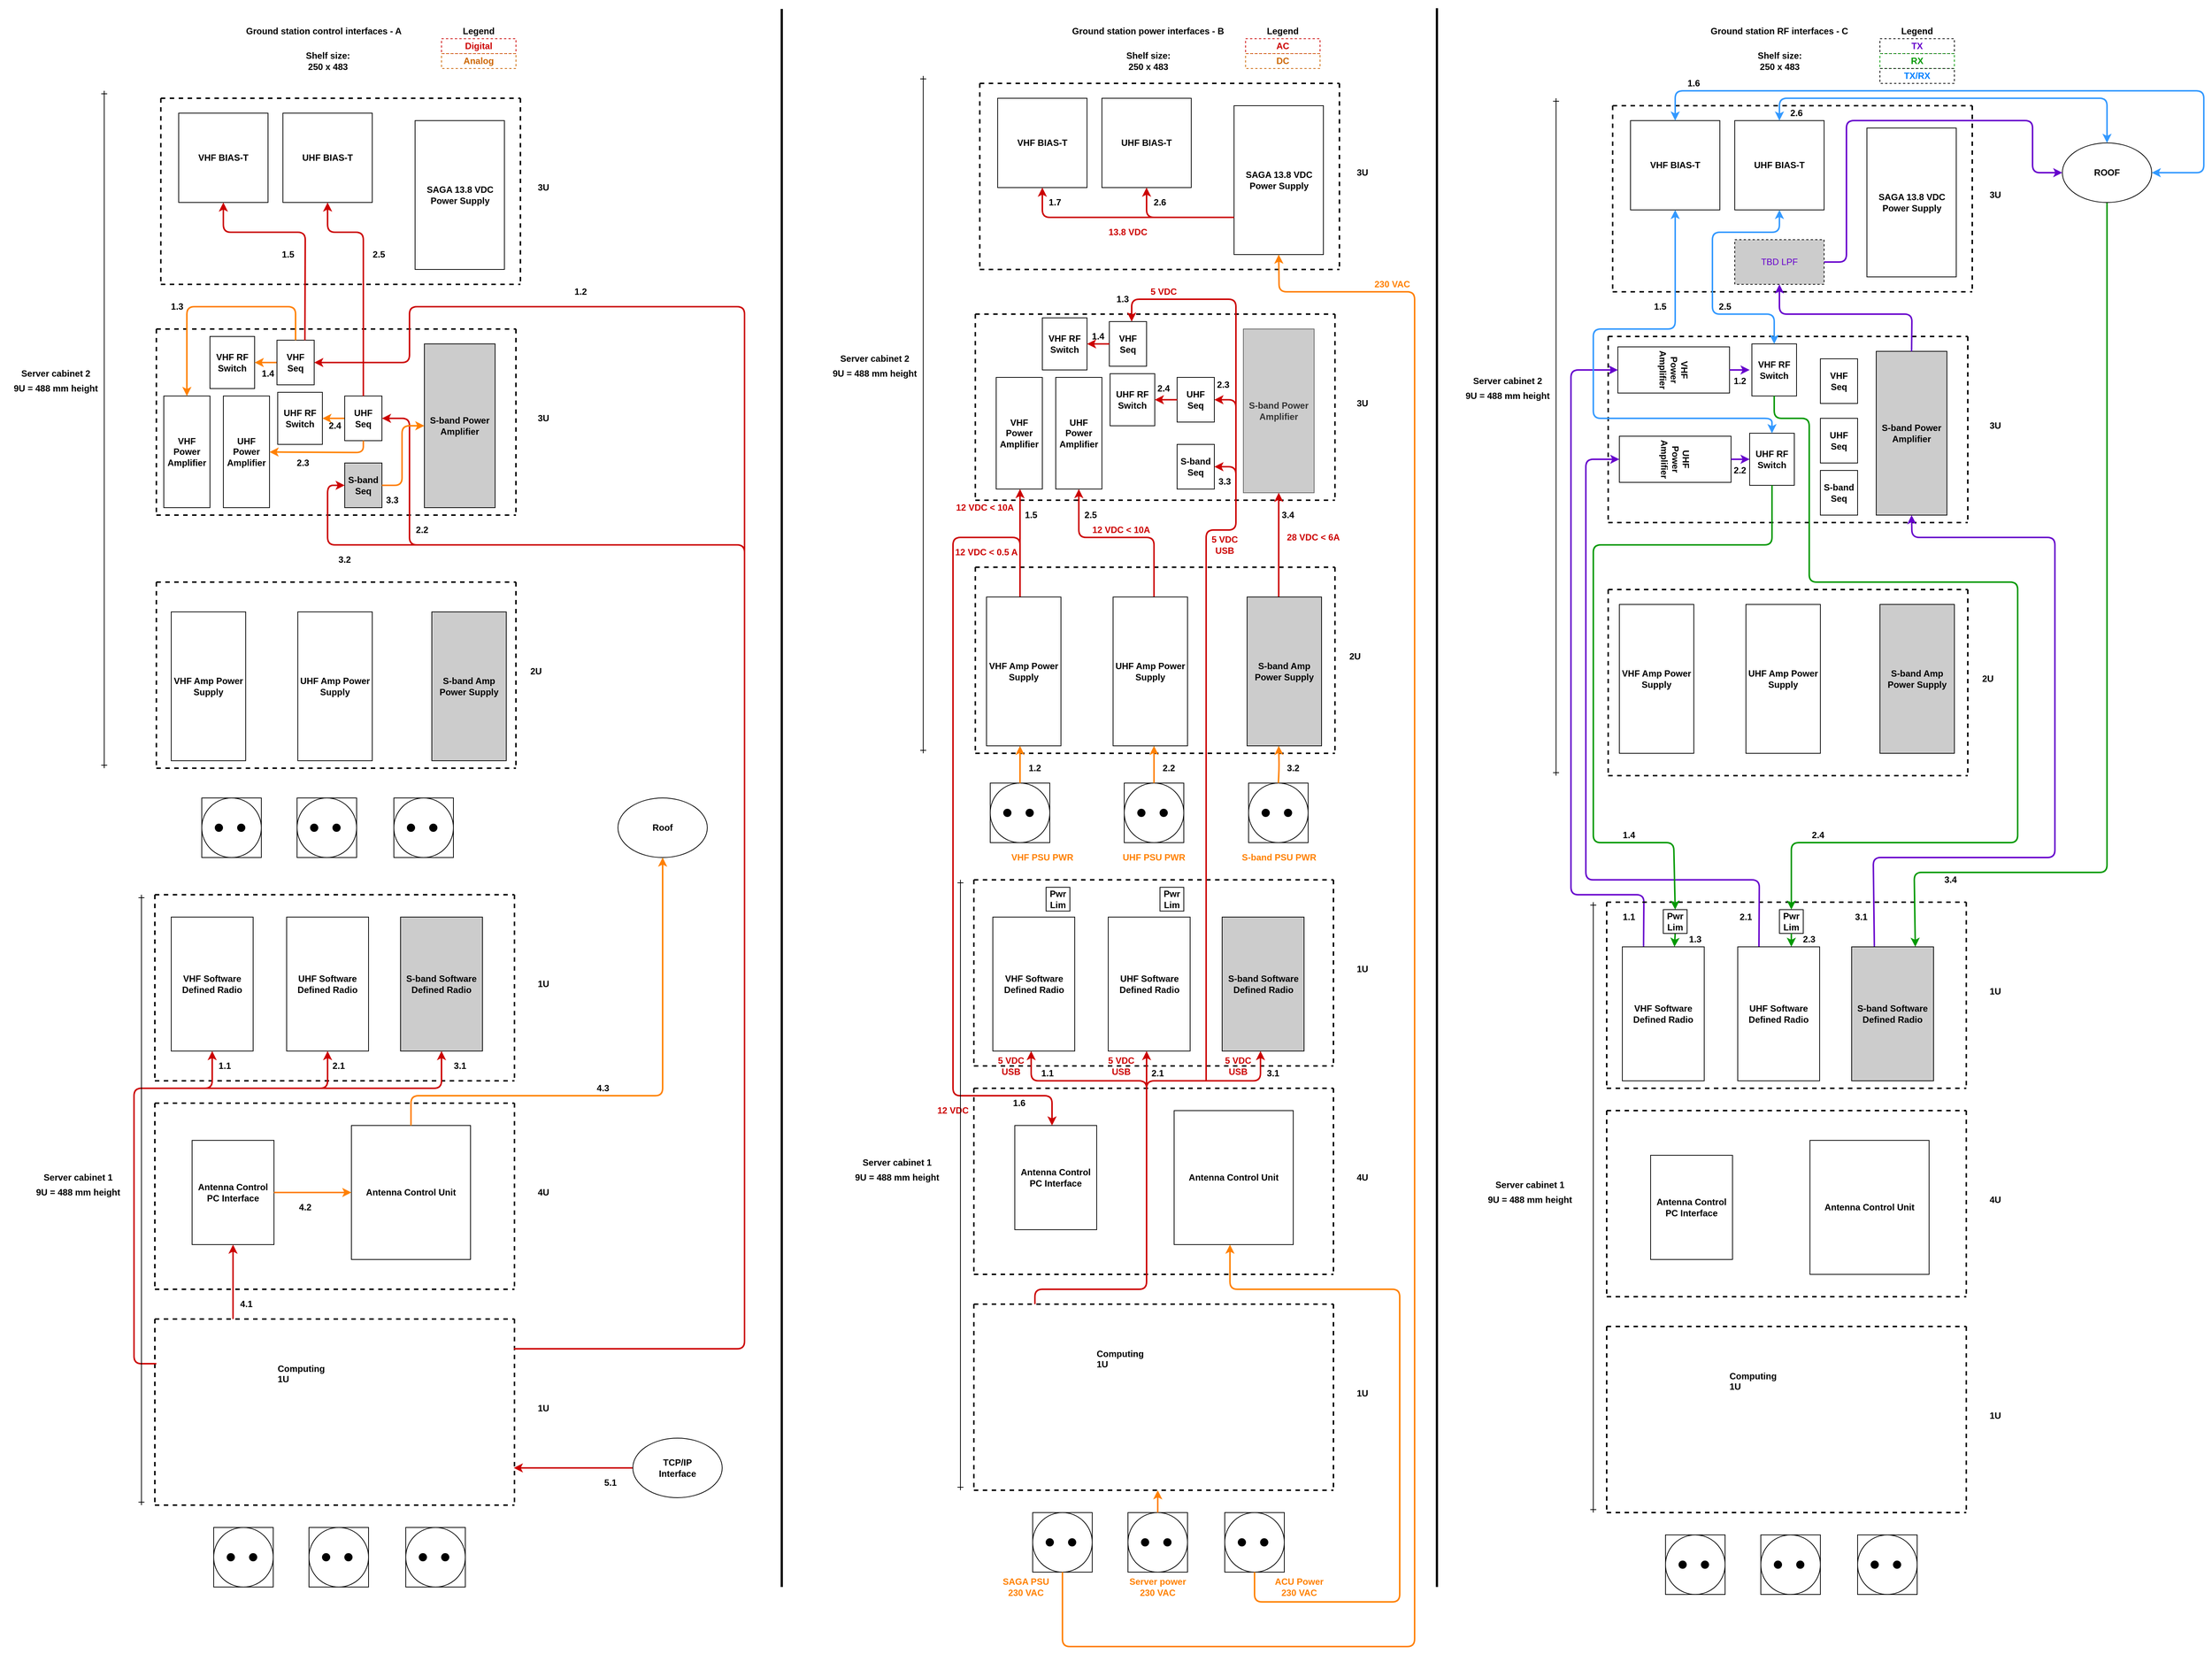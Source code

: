 <mxfile version="14.6.13" type="device"><diagram id="ttUYrWdHpQ6rY0gIMZjX" name="Page-1"><mxGraphModel dx="2200" dy="1904" grid="1" gridSize="10" guides="1" tooltips="1" connect="1" arrows="1" fold="1" page="1" pageScale="1" pageWidth="850" pageHeight="1100" math="0" shadow="0"><root><mxCell id="0"/><mxCell id="1" parent="0"/><mxCell id="YLtGaCIkSOA0Go1J914f-1" value="" style="endArrow=none;dashed=1;html=1;strokeWidth=2;fontStyle=1" edge="1" parent="1"><mxGeometry width="50" height="50" relative="1" as="geometry"><mxPoint x="-600" y="30" as="sourcePoint"/><mxPoint x="-117" y="30" as="targetPoint"/></mxGeometry></mxCell><mxCell id="YLtGaCIkSOA0Go1J914f-2" value="" style="endArrow=none;dashed=1;html=1;strokeWidth=2;fontStyle=1" edge="1" parent="1"><mxGeometry width="50" height="50" relative="1" as="geometry"><mxPoint x="-600" y="30" as="sourcePoint"/><mxPoint x="-600" y="280" as="targetPoint"/></mxGeometry></mxCell><mxCell id="YLtGaCIkSOA0Go1J914f-3" value="" style="endArrow=none;dashed=1;html=1;strokeWidth=2;fontStyle=1" edge="1" parent="1"><mxGeometry width="50" height="50" relative="1" as="geometry"><mxPoint x="-600" y="280" as="sourcePoint"/><mxPoint x="-117" y="280" as="targetPoint"/></mxGeometry></mxCell><mxCell id="YLtGaCIkSOA0Go1J914f-4" value="" style="endArrow=none;dashed=1;html=1;strokeWidth=2;fontStyle=1" edge="1" parent="1"><mxGeometry width="50" height="50" relative="1" as="geometry"><mxPoint x="-117" y="30" as="sourcePoint"/><mxPoint x="-117" y="280" as="targetPoint"/></mxGeometry></mxCell><mxCell id="YLtGaCIkSOA0Go1J914f-5" value="VHF Power Amplifier" style="rounded=0;whiteSpace=wrap;html=1;fontStyle=1" vertex="1" parent="1"><mxGeometry x="-590" y="120" width="62" height="150" as="geometry"/></mxCell><mxCell id="YLtGaCIkSOA0Go1J914f-6" value="UHF Power Amplifier" style="rounded=0;whiteSpace=wrap;html=1;fontStyle=1" vertex="1" parent="1"><mxGeometry x="-510" y="120" width="62" height="150" as="geometry"/></mxCell><mxCell id="YLtGaCIkSOA0Go1J914f-7" value="S-band Amp Power Supply" style="rounded=0;whiteSpace=wrap;html=1;fontStyle=1;fillColor=#CCCCCC;" vertex="1" parent="1"><mxGeometry x="-230" y="410" width="100" height="200" as="geometry"/></mxCell><mxCell id="YLtGaCIkSOA0Go1J914f-8" value="UHF Amp Power Supply" style="rounded=0;whiteSpace=wrap;html=1;fontStyle=1" vertex="1" parent="1"><mxGeometry x="-410" y="410" width="100" height="200" as="geometry"/></mxCell><mxCell id="YLtGaCIkSOA0Go1J914f-9" value="" style="endArrow=none;dashed=1;html=1;strokeWidth=2;fontStyle=1" edge="1" parent="1"><mxGeometry width="50" height="50" relative="1" as="geometry"><mxPoint x="-600" y="370" as="sourcePoint"/><mxPoint x="-117" y="370" as="targetPoint"/></mxGeometry></mxCell><mxCell id="YLtGaCIkSOA0Go1J914f-10" value="" style="endArrow=none;dashed=1;html=1;strokeWidth=2;fontStyle=1" edge="1" parent="1"><mxGeometry width="50" height="50" relative="1" as="geometry"><mxPoint x="-600" y="370" as="sourcePoint"/><mxPoint x="-600" y="620" as="targetPoint"/></mxGeometry></mxCell><mxCell id="YLtGaCIkSOA0Go1J914f-11" value="" style="endArrow=none;dashed=1;html=1;strokeWidth=2;fontStyle=1" edge="1" parent="1"><mxGeometry width="50" height="50" relative="1" as="geometry"><mxPoint x="-600" y="620" as="sourcePoint"/><mxPoint x="-117" y="620" as="targetPoint"/></mxGeometry></mxCell><mxCell id="YLtGaCIkSOA0Go1J914f-12" value="" style="endArrow=none;dashed=1;html=1;strokeWidth=2;fontStyle=1" edge="1" parent="1"><mxGeometry width="50" height="50" relative="1" as="geometry"><mxPoint x="-117" y="370" as="sourcePoint"/><mxPoint x="-117" y="620" as="targetPoint"/></mxGeometry></mxCell><mxCell id="YLtGaCIkSOA0Go1J914f-13" value="VHF Amp Power Supply" style="rounded=0;whiteSpace=wrap;html=1;fontStyle=1" vertex="1" parent="1"><mxGeometry x="-580" y="410" width="100" height="200" as="geometry"/></mxCell><mxCell id="YLtGaCIkSOA0Go1J914f-14" value="S-band Power Amplifier" style="rounded=0;whiteSpace=wrap;html=1;fontStyle=1;fillColor=#CCCCCC;" vertex="1" parent="1"><mxGeometry x="-240" y="50" width="95" height="220" as="geometry"/></mxCell><mxCell id="YLtGaCIkSOA0Go1J914f-15" value="3U" style="text;html=1;strokeColor=none;fillColor=none;align=center;verticalAlign=middle;whiteSpace=wrap;rounded=0;fontStyle=1" vertex="1" parent="1"><mxGeometry x="-100" y="140" width="40" height="20" as="geometry"/></mxCell><mxCell id="YLtGaCIkSOA0Go1J914f-16" value="2U" style="text;html=1;strokeColor=none;fillColor=none;align=center;verticalAlign=middle;whiteSpace=wrap;rounded=0;fontStyle=1" vertex="1" parent="1"><mxGeometry x="-110" y="480" width="40" height="20" as="geometry"/></mxCell><mxCell id="YLtGaCIkSOA0Go1J914f-17" value="VHF RF Switch" style="rounded=0;whiteSpace=wrap;html=1;rotation=0;fontStyle=1" vertex="1" parent="1"><mxGeometry x="-528" y="40" width="60" height="70" as="geometry"/></mxCell><mxCell id="YLtGaCIkSOA0Go1J914f-18" value="" style="endArrow=none;dashed=1;html=1;strokeWidth=2;fontStyle=1" edge="1" parent="1"><mxGeometry width="50" height="50" relative="1" as="geometry"><mxPoint x="-594" y="-280" as="sourcePoint"/><mxPoint x="-111" y="-280" as="targetPoint"/></mxGeometry></mxCell><mxCell id="YLtGaCIkSOA0Go1J914f-19" value="" style="endArrow=none;dashed=1;html=1;strokeWidth=2;fontStyle=1" edge="1" parent="1"><mxGeometry width="50" height="50" relative="1" as="geometry"><mxPoint x="-594" y="-280" as="sourcePoint"/><mxPoint x="-594" y="-30" as="targetPoint"/></mxGeometry></mxCell><mxCell id="YLtGaCIkSOA0Go1J914f-20" value="" style="endArrow=none;dashed=1;html=1;strokeWidth=2;fontStyle=1" edge="1" parent="1"><mxGeometry width="50" height="50" relative="1" as="geometry"><mxPoint x="-594" y="-30" as="sourcePoint"/><mxPoint x="-111" y="-30" as="targetPoint"/></mxGeometry></mxCell><mxCell id="YLtGaCIkSOA0Go1J914f-21" value="" style="endArrow=none;dashed=1;html=1;strokeWidth=2;fontStyle=1" edge="1" parent="1"><mxGeometry width="50" height="50" relative="1" as="geometry"><mxPoint x="-111" y="-280" as="sourcePoint"/><mxPoint x="-111" y="-30" as="targetPoint"/></mxGeometry></mxCell><mxCell id="YLtGaCIkSOA0Go1J914f-22" value="UHF RF Switch" style="rounded=0;whiteSpace=wrap;html=1;rotation=0;fontStyle=1" vertex="1" parent="1"><mxGeometry x="-437" y="115" width="60" height="70" as="geometry"/></mxCell><mxCell id="YLtGaCIkSOA0Go1J914f-23" value="" style="whiteSpace=wrap;html=1;aspect=fixed;fontStyle=1" vertex="1" parent="1"><mxGeometry x="-539" y="660" width="80" height="80" as="geometry"/></mxCell><mxCell id="YLtGaCIkSOA0Go1J914f-24" value="" style="ellipse;whiteSpace=wrap;html=1;aspect=fixed;fontStyle=1" vertex="1" parent="1"><mxGeometry x="-539" y="660" width="80" height="80" as="geometry"/></mxCell><mxCell id="YLtGaCIkSOA0Go1J914f-25" value="" style="ellipse;whiteSpace=wrap;html=1;aspect=fixed;fillColor=#000000;fontStyle=1" vertex="1" parent="1"><mxGeometry x="-521" y="695" width="10" height="10" as="geometry"/></mxCell><mxCell id="YLtGaCIkSOA0Go1J914f-26" value="" style="ellipse;whiteSpace=wrap;html=1;aspect=fixed;fillColor=#000000;fontStyle=1" vertex="1" parent="1"><mxGeometry x="-491" y="695" width="10" height="10" as="geometry"/></mxCell><mxCell id="YLtGaCIkSOA0Go1J914f-27" value="" style="whiteSpace=wrap;html=1;aspect=fixed;fontStyle=1" vertex="1" parent="1"><mxGeometry x="-411" y="660" width="80" height="80" as="geometry"/></mxCell><mxCell id="YLtGaCIkSOA0Go1J914f-28" value="" style="ellipse;whiteSpace=wrap;html=1;aspect=fixed;fontStyle=1" vertex="1" parent="1"><mxGeometry x="-411" y="660" width="80" height="80" as="geometry"/></mxCell><mxCell id="YLtGaCIkSOA0Go1J914f-29" value="" style="ellipse;whiteSpace=wrap;html=1;aspect=fixed;fillColor=#000000;fontStyle=1" vertex="1" parent="1"><mxGeometry x="-393" y="695" width="10" height="10" as="geometry"/></mxCell><mxCell id="YLtGaCIkSOA0Go1J914f-30" value="" style="ellipse;whiteSpace=wrap;html=1;aspect=fixed;fillColor=#000000;fontStyle=1" vertex="1" parent="1"><mxGeometry x="-363" y="695" width="10" height="10" as="geometry"/></mxCell><mxCell id="YLtGaCIkSOA0Go1J914f-31" value="" style="whiteSpace=wrap;html=1;aspect=fixed;fontStyle=1" vertex="1" parent="1"><mxGeometry x="-281" y="660" width="80" height="80" as="geometry"/></mxCell><mxCell id="YLtGaCIkSOA0Go1J914f-32" value="" style="ellipse;whiteSpace=wrap;html=1;aspect=fixed;fontStyle=1" vertex="1" parent="1"><mxGeometry x="-281" y="660" width="80" height="80" as="geometry"/></mxCell><mxCell id="YLtGaCIkSOA0Go1J914f-33" value="" style="ellipse;whiteSpace=wrap;html=1;aspect=fixed;fillColor=#000000;fontStyle=1" vertex="1" parent="1"><mxGeometry x="-263" y="695" width="10" height="10" as="geometry"/></mxCell><mxCell id="YLtGaCIkSOA0Go1J914f-34" value="" style="ellipse;whiteSpace=wrap;html=1;aspect=fixed;fillColor=#000000;fontStyle=1" vertex="1" parent="1"><mxGeometry x="-233" y="695" width="10" height="10" as="geometry"/></mxCell><mxCell id="YLtGaCIkSOA0Go1J914f-35" value="VHF BIAS-T" style="rounded=0;whiteSpace=wrap;html=1;fillColor=#FFFFFF;fontStyle=1" vertex="1" parent="1"><mxGeometry x="-570" y="-260" width="120" height="120" as="geometry"/></mxCell><mxCell id="YLtGaCIkSOA0Go1J914f-36" value="UHF BIAS-T" style="rounded=0;whiteSpace=wrap;html=1;fillColor=#FFFFFF;fontStyle=1" vertex="1" parent="1"><mxGeometry x="-430" y="-260" width="120" height="120" as="geometry"/></mxCell><mxCell id="YLtGaCIkSOA0Go1J914f-37" value="&lt;div&gt;SAGA 13.8 VDC&lt;/div&gt;&lt;div&gt; Power Supply&lt;br&gt;&lt;/div&gt;" style="rounded=0;whiteSpace=wrap;html=1;fillColor=#FFFFFF;fontStyle=1" vertex="1" parent="1"><mxGeometry x="-252.5" y="-250" width="120" height="200" as="geometry"/></mxCell><mxCell id="YLtGaCIkSOA0Go1J914f-38" value="" style="edgeStyle=orthogonalEdgeStyle;rounded=0;orthogonalLoop=1;jettySize=auto;html=1;strokeColor=#FF8000;strokeWidth=2;" edge="1" parent="1" source="YLtGaCIkSOA0Go1J914f-39" target="YLtGaCIkSOA0Go1J914f-17"><mxGeometry relative="1" as="geometry"/></mxCell><mxCell id="YLtGaCIkSOA0Go1J914f-39" value="VHF Seq" style="rounded=0;whiteSpace=wrap;html=1;fillColor=#FFFFFF;fontStyle=1" vertex="1" parent="1"><mxGeometry x="-438" y="45" width="50" height="60" as="geometry"/></mxCell><mxCell id="YLtGaCIkSOA0Go1J914f-40" value="" style="edgeStyle=orthogonalEdgeStyle;rounded=0;orthogonalLoop=1;jettySize=auto;html=1;strokeColor=#FF8000;strokeWidth=2;" edge="1" parent="1" source="YLtGaCIkSOA0Go1J914f-41" target="YLtGaCIkSOA0Go1J914f-22"><mxGeometry relative="1" as="geometry"/></mxCell><mxCell id="YLtGaCIkSOA0Go1J914f-41" value="&lt;div&gt;UHF&lt;/div&gt;&lt;div&gt;Seq&lt;br&gt;&lt;/div&gt;" style="rounded=0;whiteSpace=wrap;html=1;fillColor=#FFFFFF;fontStyle=1" vertex="1" parent="1"><mxGeometry x="-347" y="120" width="50" height="60" as="geometry"/></mxCell><mxCell id="YLtGaCIkSOA0Go1J914f-42" value="3U" style="text;html=1;strokeColor=none;fillColor=none;align=center;verticalAlign=middle;whiteSpace=wrap;rounded=0;fontStyle=1" vertex="1" parent="1"><mxGeometry x="-100" y="-170" width="40" height="20" as="geometry"/></mxCell><mxCell id="YLtGaCIkSOA0Go1J914f-43" value="" style="endArrow=none;dashed=1;html=1;strokeWidth=2;fontStyle=1" edge="1" parent="1"><mxGeometry width="50" height="50" relative="1" as="geometry"><mxPoint x="-602" y="790" as="sourcePoint"/><mxPoint x="-119" y="790" as="targetPoint"/></mxGeometry></mxCell><mxCell id="YLtGaCIkSOA0Go1J914f-44" value="" style="endArrow=none;dashed=1;html=1;strokeWidth=2;fontStyle=1" edge="1" parent="1"><mxGeometry width="50" height="50" relative="1" as="geometry"><mxPoint x="-602" y="790" as="sourcePoint"/><mxPoint x="-602" y="1040" as="targetPoint"/></mxGeometry></mxCell><mxCell id="YLtGaCIkSOA0Go1J914f-45" value="" style="endArrow=none;dashed=1;html=1;strokeWidth=2;fontStyle=1" edge="1" parent="1"><mxGeometry width="50" height="50" relative="1" as="geometry"><mxPoint x="-602" y="1040" as="sourcePoint"/><mxPoint x="-119" y="1040" as="targetPoint"/></mxGeometry></mxCell><mxCell id="YLtGaCIkSOA0Go1J914f-46" value="" style="endArrow=none;dashed=1;html=1;strokeWidth=2;fontStyle=1" edge="1" parent="1"><mxGeometry width="50" height="50" relative="1" as="geometry"><mxPoint x="-119" y="790" as="sourcePoint"/><mxPoint x="-119" y="1040" as="targetPoint"/></mxGeometry></mxCell><mxCell id="YLtGaCIkSOA0Go1J914f-47" value="" style="endArrow=none;dashed=1;html=1;strokeWidth=2;fontStyle=1" edge="1" parent="1"><mxGeometry width="50" height="50" relative="1" as="geometry"><mxPoint x="-602" y="1360" as="sourcePoint"/><mxPoint x="-119" y="1360" as="targetPoint"/></mxGeometry></mxCell><mxCell id="YLtGaCIkSOA0Go1J914f-48" value="" style="endArrow=none;dashed=1;html=1;strokeWidth=2;fontStyle=1" edge="1" parent="1"><mxGeometry width="50" height="50" relative="1" as="geometry"><mxPoint x="-602" y="1360" as="sourcePoint"/><mxPoint x="-602" y="1610" as="targetPoint"/></mxGeometry></mxCell><mxCell id="YLtGaCIkSOA0Go1J914f-49" value="" style="endArrow=none;dashed=1;html=1;strokeWidth=2;fontStyle=1" edge="1" parent="1"><mxGeometry width="50" height="50" relative="1" as="geometry"><mxPoint x="-602" y="1610" as="sourcePoint"/><mxPoint x="-119" y="1610" as="targetPoint"/></mxGeometry></mxCell><mxCell id="YLtGaCIkSOA0Go1J914f-50" value="" style="endArrow=none;dashed=1;html=1;strokeWidth=2;fontStyle=1" edge="1" parent="1"><mxGeometry width="50" height="50" relative="1" as="geometry"><mxPoint x="-119" y="1360" as="sourcePoint"/><mxPoint x="-119" y="1610" as="targetPoint"/></mxGeometry></mxCell><mxCell id="YLtGaCIkSOA0Go1J914f-51" value="&lt;div&gt;Computing&lt;/div&gt;&lt;div&gt;1U&lt;br&gt;&lt;/div&gt;" style="text;html=1;strokeColor=none;fillColor=none;spacing=5;spacingTop=-20;whiteSpace=wrap;overflow=hidden;rounded=0;fontStyle=1" vertex="1" parent="1"><mxGeometry x="-442" y="1430" width="190" height="120" as="geometry"/></mxCell><mxCell id="YLtGaCIkSOA0Go1J914f-52" value="VHF Software Defined Radio" style="rounded=0;whiteSpace=wrap;html=1;fillColor=#FFFFFF;fontStyle=1" vertex="1" parent="1"><mxGeometry x="-580" y="820" width="110" height="180" as="geometry"/></mxCell><mxCell id="YLtGaCIkSOA0Go1J914f-53" value="UHF Software Defined Radio" style="rounded=0;whiteSpace=wrap;html=1;fillColor=#FFFFFF;fontStyle=1" vertex="1" parent="1"><mxGeometry x="-425" y="820" width="110" height="180" as="geometry"/></mxCell><mxCell id="YLtGaCIkSOA0Go1J914f-54" value="S-band Software Defined Radio" style="rounded=0;whiteSpace=wrap;html=1;fontStyle=1;fillColor=#CCCCCC;" vertex="1" parent="1"><mxGeometry x="-272" y="820" width="110" height="180" as="geometry"/></mxCell><mxCell id="YLtGaCIkSOA0Go1J914f-55" value="1U" style="text;html=1;strokeColor=none;fillColor=none;align=center;verticalAlign=middle;whiteSpace=wrap;rounded=0;fontStyle=1" vertex="1" parent="1"><mxGeometry x="-100" y="900" width="40" height="20" as="geometry"/></mxCell><mxCell id="YLtGaCIkSOA0Go1J914f-56" value="1U" style="text;html=1;strokeColor=none;fillColor=none;align=center;verticalAlign=middle;whiteSpace=wrap;rounded=0;fontStyle=1" vertex="1" parent="1"><mxGeometry x="-100" y="1470" width="40" height="20" as="geometry"/></mxCell><mxCell id="YLtGaCIkSOA0Go1J914f-57" value="" style="endArrow=none;dashed=1;html=1;strokeWidth=2;fontStyle=1" edge="1" parent="1"><mxGeometry width="50" height="50" relative="1" as="geometry"><mxPoint x="-602" y="1070" as="sourcePoint"/><mxPoint x="-119" y="1070" as="targetPoint"/></mxGeometry></mxCell><mxCell id="YLtGaCIkSOA0Go1J914f-58" value="" style="endArrow=none;dashed=1;html=1;strokeWidth=2;fontStyle=1" edge="1" parent="1"><mxGeometry width="50" height="50" relative="1" as="geometry"><mxPoint x="-602" y="1070" as="sourcePoint"/><mxPoint x="-602" y="1320" as="targetPoint"/></mxGeometry></mxCell><mxCell id="YLtGaCIkSOA0Go1J914f-59" value="" style="endArrow=none;dashed=1;html=1;strokeWidth=2;fontStyle=1" edge="1" parent="1"><mxGeometry width="50" height="50" relative="1" as="geometry"><mxPoint x="-602" y="1320" as="sourcePoint"/><mxPoint x="-119" y="1320" as="targetPoint"/></mxGeometry></mxCell><mxCell id="YLtGaCIkSOA0Go1J914f-60" value="" style="endArrow=none;dashed=1;html=1;strokeWidth=2;fontStyle=1" edge="1" parent="1"><mxGeometry width="50" height="50" relative="1" as="geometry"><mxPoint x="-119" y="1070" as="sourcePoint"/><mxPoint x="-119" y="1320" as="targetPoint"/></mxGeometry></mxCell><mxCell id="YLtGaCIkSOA0Go1J914f-61" value="4U" style="text;html=1;strokeColor=none;fillColor=none;align=center;verticalAlign=middle;whiteSpace=wrap;rounded=0;fontStyle=1" vertex="1" parent="1"><mxGeometry x="-100" y="1180" width="40" height="20" as="geometry"/></mxCell><mxCell id="YLtGaCIkSOA0Go1J914f-62" value="Antenna Control Unit" style="rounded=0;whiteSpace=wrap;html=1;fillColor=#FFFFFF;fontStyle=1" vertex="1" parent="1"><mxGeometry x="-338" y="1100" width="160" height="180" as="geometry"/></mxCell><mxCell id="YLtGaCIkSOA0Go1J914f-63" value="Antenna Control PC Interface" style="rounded=0;whiteSpace=wrap;html=1;fillColor=#FFFFFF;fontStyle=1" vertex="1" parent="1"><mxGeometry x="-552" y="1120" width="110" height="140" as="geometry"/></mxCell><mxCell id="YLtGaCIkSOA0Go1J914f-64" value="" style="whiteSpace=wrap;html=1;aspect=fixed;fontStyle=1" vertex="1" parent="1"><mxGeometry x="-523" y="1640" width="80" height="80" as="geometry"/></mxCell><mxCell id="YLtGaCIkSOA0Go1J914f-65" value="" style="ellipse;whiteSpace=wrap;html=1;aspect=fixed;fontStyle=1" vertex="1" parent="1"><mxGeometry x="-523" y="1640" width="80" height="80" as="geometry"/></mxCell><mxCell id="YLtGaCIkSOA0Go1J914f-66" value="" style="ellipse;whiteSpace=wrap;html=1;aspect=fixed;fillColor=#000000;fontStyle=1" vertex="1" parent="1"><mxGeometry x="-505" y="1675" width="10" height="10" as="geometry"/></mxCell><mxCell id="YLtGaCIkSOA0Go1J914f-67" value="" style="ellipse;whiteSpace=wrap;html=1;aspect=fixed;fillColor=#000000;fontStyle=1" vertex="1" parent="1"><mxGeometry x="-475" y="1675" width="10" height="10" as="geometry"/></mxCell><mxCell id="YLtGaCIkSOA0Go1J914f-68" value="" style="whiteSpace=wrap;html=1;aspect=fixed;fontStyle=1" vertex="1" parent="1"><mxGeometry x="-395" y="1640" width="80" height="80" as="geometry"/></mxCell><mxCell id="YLtGaCIkSOA0Go1J914f-69" value="" style="ellipse;whiteSpace=wrap;html=1;aspect=fixed;fontStyle=1" vertex="1" parent="1"><mxGeometry x="-395" y="1640" width="80" height="80" as="geometry"/></mxCell><mxCell id="YLtGaCIkSOA0Go1J914f-70" value="" style="ellipse;whiteSpace=wrap;html=1;aspect=fixed;fillColor=#000000;fontStyle=1" vertex="1" parent="1"><mxGeometry x="-377" y="1675" width="10" height="10" as="geometry"/></mxCell><mxCell id="YLtGaCIkSOA0Go1J914f-71" value="" style="ellipse;whiteSpace=wrap;html=1;aspect=fixed;fillColor=#000000;fontStyle=1" vertex="1" parent="1"><mxGeometry x="-347" y="1675" width="10" height="10" as="geometry"/></mxCell><mxCell id="YLtGaCIkSOA0Go1J914f-72" value="" style="whiteSpace=wrap;html=1;aspect=fixed;fontStyle=1" vertex="1" parent="1"><mxGeometry x="-265" y="1640" width="80" height="80" as="geometry"/></mxCell><mxCell id="YLtGaCIkSOA0Go1J914f-73" value="" style="ellipse;whiteSpace=wrap;html=1;aspect=fixed;fontStyle=1" vertex="1" parent="1"><mxGeometry x="-265" y="1640" width="80" height="80" as="geometry"/></mxCell><mxCell id="YLtGaCIkSOA0Go1J914f-74" value="" style="ellipse;whiteSpace=wrap;html=1;aspect=fixed;fillColor=#000000;fontStyle=1" vertex="1" parent="1"><mxGeometry x="-247" y="1675" width="10" height="10" as="geometry"/></mxCell><mxCell id="YLtGaCIkSOA0Go1J914f-75" value="" style="ellipse;whiteSpace=wrap;html=1;aspect=fixed;fillColor=#000000;fontStyle=1" vertex="1" parent="1"><mxGeometry x="-217" y="1675" width="10" height="10" as="geometry"/></mxCell><mxCell id="YLtGaCIkSOA0Go1J914f-76" value="Roof" style="ellipse;whiteSpace=wrap;html=1;fontStyle=1" vertex="1" parent="1"><mxGeometry x="20" y="660" width="120" height="80" as="geometry"/></mxCell><mxCell id="YLtGaCIkSOA0Go1J914f-77" value="" style="endArrow=classic;html=1;strokeWidth=2;exitX=0.5;exitY=0;exitDx=0;exitDy=0;entryX=0.5;entryY=1;entryDx=0;entryDy=0;strokeColor=#FF8000;" edge="1" parent="1" source="YLtGaCIkSOA0Go1J914f-62" target="YLtGaCIkSOA0Go1J914f-76"><mxGeometry width="50" height="50" relative="1" as="geometry"><mxPoint x="-210" y="1050" as="sourcePoint"/><mxPoint x="80" y="750" as="targetPoint"/><Array as="points"><mxPoint x="-258" y="1060"/><mxPoint x="80" y="1060"/></Array></mxGeometry></mxCell><mxCell id="YLtGaCIkSOA0Go1J914f-78" value="" style="endArrow=classic;html=1;strokeWidth=2;exitX=1;exitY=0.5;exitDx=0;exitDy=0;entryX=0;entryY=0.5;entryDx=0;entryDy=0;strokeColor=#FF8000;" edge="1" parent="1" source="YLtGaCIkSOA0Go1J914f-63" target="YLtGaCIkSOA0Go1J914f-62"><mxGeometry width="50" height="50" relative="1" as="geometry"><mxPoint x="-210" y="1050" as="sourcePoint"/><mxPoint x="-160" y="1000" as="targetPoint"/></mxGeometry></mxCell><mxCell id="YLtGaCIkSOA0Go1J914f-79" value="" style="endArrow=classic;html=1;strokeWidth=2;entryX=0.5;entryY=1;entryDx=0;entryDy=0;strokeColor=#CC0000;" edge="1" parent="1" target="YLtGaCIkSOA0Go1J914f-63"><mxGeometry width="50" height="50" relative="1" as="geometry"><mxPoint x="-497" y="1360" as="sourcePoint"/><mxPoint x="-160" y="1120" as="targetPoint"/></mxGeometry></mxCell><mxCell id="YLtGaCIkSOA0Go1J914f-80" value="" style="endArrow=classic;html=1;strokeWidth=2;exitX=0.5;exitY=1;exitDx=0;exitDy=0;strokeColor=#FF8000;" edge="1" parent="1" source="YLtGaCIkSOA0Go1J914f-41" target="YLtGaCIkSOA0Go1J914f-6"><mxGeometry width="50" height="50" relative="1" as="geometry"><mxPoint x="-210" y="290" as="sourcePoint"/><mxPoint x="-160" y="240" as="targetPoint"/><Array as="points"><mxPoint x="-322" y="196"/></Array></mxGeometry></mxCell><mxCell id="YLtGaCIkSOA0Go1J914f-81" value="" style="endArrow=classic;html=1;strokeWidth=2;entryX=0.5;entryY=0;entryDx=0;entryDy=0;exitX=0.5;exitY=0;exitDx=0;exitDy=0;strokeColor=#FF8000;" edge="1" parent="1" source="YLtGaCIkSOA0Go1J914f-39" target="YLtGaCIkSOA0Go1J914f-5"><mxGeometry width="50" height="50" relative="1" as="geometry"><mxPoint x="-210" y="290" as="sourcePoint"/><mxPoint x="-160" y="240" as="targetPoint"/><Array as="points"><mxPoint x="-413"/><mxPoint x="-559"/></Array></mxGeometry></mxCell><mxCell id="YLtGaCIkSOA0Go1J914f-82" value="" style="endArrow=classic;html=1;strokeWidth=2;strokeColor=#CC0000;entryX=1;entryY=0.5;entryDx=0;entryDy=0;" edge="1" parent="1" target="YLtGaCIkSOA0Go1J914f-41"><mxGeometry width="50" height="50" relative="1" as="geometry"><mxPoint x="-120" y="1400" as="sourcePoint"/><mxPoint x="-160" y="180" as="targetPoint"/><Array as="points"><mxPoint x="190" y="1400"/><mxPoint x="190" y="320"/><mxPoint x="-260" y="320"/><mxPoint x="-260" y="150"/></Array></mxGeometry></mxCell><mxCell id="YLtGaCIkSOA0Go1J914f-83" value="" style="endArrow=classic;html=1;strokeColor=#CC0000;strokeWidth=2;entryX=1;entryY=0.5;entryDx=0;entryDy=0;" edge="1" parent="1" target="YLtGaCIkSOA0Go1J914f-39"><mxGeometry width="50" height="50" relative="1" as="geometry"><mxPoint x="190" y="360" as="sourcePoint"/><mxPoint x="-160" y="150" as="targetPoint"/><Array as="points"><mxPoint x="190"/><mxPoint x="-260"/><mxPoint x="-260" y="75"/></Array></mxGeometry></mxCell><mxCell id="YLtGaCIkSOA0Go1J914f-84" value="" style="endArrow=classic;html=1;strokeColor=#CC0000;strokeWidth=2;" edge="1" parent="1"><mxGeometry width="50" height="50" relative="1" as="geometry"><mxPoint x="40" y="1560" as="sourcePoint"/><mxPoint x="-120" y="1560" as="targetPoint"/></mxGeometry></mxCell><mxCell id="YLtGaCIkSOA0Go1J914f-85" value="TCP/IP&lt;br&gt;Interface" style="ellipse;whiteSpace=wrap;html=1;fontStyle=1" vertex="1" parent="1"><mxGeometry x="40" y="1520" width="120" height="80" as="geometry"/></mxCell><mxCell id="YLtGaCIkSOA0Go1J914f-86" value="S-band Seq" style="rounded=0;whiteSpace=wrap;html=1;fontStyle=1;fillColor=#CCCCCC;" vertex="1" parent="1"><mxGeometry x="-347" y="210" width="50" height="60" as="geometry"/></mxCell><mxCell id="YLtGaCIkSOA0Go1J914f-87" value="" style="endArrow=classic;html=1;strokeWidth=2;exitX=1;exitY=0.5;exitDx=0;exitDy=0;entryX=0;entryY=0.5;entryDx=0;entryDy=0;strokeColor=#FF8000;" edge="1" parent="1" source="YLtGaCIkSOA0Go1J914f-86" target="YLtGaCIkSOA0Go1J914f-14"><mxGeometry width="50" height="50" relative="1" as="geometry"><mxPoint x="-210" y="230" as="sourcePoint"/><mxPoint x="-160" y="180" as="targetPoint"/><Array as="points"><mxPoint x="-270" y="240"/><mxPoint x="-270" y="160"/></Array></mxGeometry></mxCell><mxCell id="YLtGaCIkSOA0Go1J914f-88" value="" style="endArrow=classic;html=1;strokeWidth=2;strokeColor=#CC0000;entryX=0;entryY=0.5;entryDx=0;entryDy=0;" edge="1" parent="1" target="YLtGaCIkSOA0Go1J914f-86"><mxGeometry width="50" height="50" relative="1" as="geometry"><mxPoint x="-230" y="320" as="sourcePoint"/><mxPoint x="-160" y="180" as="targetPoint"/><Array as="points"><mxPoint x="-370" y="320"/><mxPoint x="-370" y="240"/></Array></mxGeometry></mxCell><mxCell id="YLtGaCIkSOA0Go1J914f-89" value="" style="endArrow=classic;html=1;strokeColor=#CC0000;strokeWidth=2;entryX=0.5;entryY=1;entryDx=0;entryDy=0;exitX=0.5;exitY=0;exitDx=0;exitDy=0;" edge="1" parent="1" source="YLtGaCIkSOA0Go1J914f-41" target="YLtGaCIkSOA0Go1J914f-36"><mxGeometry width="50" height="50" relative="1" as="geometry"><mxPoint x="-210" y="60" as="sourcePoint"/><mxPoint x="-160" y="10" as="targetPoint"/><Array as="points"><mxPoint x="-322" y="-100"/><mxPoint x="-370" y="-100"/></Array></mxGeometry></mxCell><mxCell id="YLtGaCIkSOA0Go1J914f-90" value="" style="endArrow=classic;html=1;strokeColor=#CC0000;strokeWidth=2;entryX=0.5;entryY=1;entryDx=0;entryDy=0;exitX=0.75;exitY=0;exitDx=0;exitDy=0;" edge="1" parent="1" source="YLtGaCIkSOA0Go1J914f-39" target="YLtGaCIkSOA0Go1J914f-35"><mxGeometry width="50" height="50" relative="1" as="geometry"><mxPoint x="-210" y="60" as="sourcePoint"/><mxPoint x="-160" y="10" as="targetPoint"/><Array as="points"><mxPoint x="-400" y="-100"/><mxPoint x="-510" y="-100"/></Array></mxGeometry></mxCell><mxCell id="YLtGaCIkSOA0Go1J914f-91" value="&lt;div&gt;5.1&lt;/div&gt;" style="text;html=1;strokeColor=none;fillColor=none;align=center;verticalAlign=middle;whiteSpace=wrap;rounded=0;fontStyle=1" vertex="1" parent="1"><mxGeometry x="-10" y="1570" width="40" height="20" as="geometry"/></mxCell><mxCell id="YLtGaCIkSOA0Go1J914f-92" value="&lt;div&gt;1.2&lt;/div&gt;" style="text;html=1;strokeColor=none;fillColor=none;align=center;verticalAlign=middle;whiteSpace=wrap;rounded=0;fontStyle=1" vertex="1" parent="1"><mxGeometry x="-50" y="-30" width="40" height="20" as="geometry"/></mxCell><mxCell id="YLtGaCIkSOA0Go1J914f-93" value="3.2" style="text;html=1;strokeColor=none;fillColor=none;align=center;verticalAlign=middle;whiteSpace=wrap;rounded=0;fontStyle=1" vertex="1" parent="1"><mxGeometry x="-367" y="330" width="40" height="20" as="geometry"/></mxCell><mxCell id="YLtGaCIkSOA0Go1J914f-94" value="2.2" style="text;html=1;strokeColor=none;fillColor=none;align=center;verticalAlign=middle;whiteSpace=wrap;rounded=0;fontStyle=1" vertex="1" parent="1"><mxGeometry x="-263" y="290" width="40" height="20" as="geometry"/></mxCell><mxCell id="YLtGaCIkSOA0Go1J914f-95" value="1.5" style="text;html=1;strokeColor=none;fillColor=none;align=center;verticalAlign=middle;whiteSpace=wrap;rounded=0;fontStyle=1" vertex="1" parent="1"><mxGeometry x="-443" y="-80" width="40" height="20" as="geometry"/></mxCell><mxCell id="YLtGaCIkSOA0Go1J914f-96" value="2.5" style="text;html=1;strokeColor=none;fillColor=none;align=center;verticalAlign=middle;whiteSpace=wrap;rounded=0;fontStyle=1" vertex="1" parent="1"><mxGeometry x="-321" y="-80" width="40" height="20" as="geometry"/></mxCell><mxCell id="YLtGaCIkSOA0Go1J914f-97" value="1.3" style="text;html=1;strokeColor=none;fillColor=none;align=center;verticalAlign=middle;whiteSpace=wrap;rounded=0;fontStyle=1" vertex="1" parent="1"><mxGeometry x="-592" y="-10" width="40" height="20" as="geometry"/></mxCell><mxCell id="YLtGaCIkSOA0Go1J914f-98" value="2.3" style="text;html=1;strokeColor=none;fillColor=none;align=center;verticalAlign=middle;whiteSpace=wrap;rounded=0;fontStyle=1" vertex="1" parent="1"><mxGeometry x="-423" y="200" width="40" height="20" as="geometry"/></mxCell><mxCell id="YLtGaCIkSOA0Go1J914f-99" value="3.3" style="text;html=1;strokeColor=none;fillColor=none;align=center;verticalAlign=middle;whiteSpace=wrap;rounded=0;fontStyle=1" vertex="1" parent="1"><mxGeometry x="-303" y="250" width="40" height="20" as="geometry"/></mxCell><mxCell id="YLtGaCIkSOA0Go1J914f-100" value="1.4" style="text;html=1;strokeColor=none;fillColor=none;align=center;verticalAlign=middle;whiteSpace=wrap;rounded=0;fontStyle=1" vertex="1" parent="1"><mxGeometry x="-470" y="80" width="40" height="20" as="geometry"/></mxCell><mxCell id="YLtGaCIkSOA0Go1J914f-101" value="2.4" style="text;html=1;strokeColor=none;fillColor=none;align=center;verticalAlign=middle;whiteSpace=wrap;rounded=0;fontStyle=1" vertex="1" parent="1"><mxGeometry x="-380" y="150" width="40" height="20" as="geometry"/></mxCell><mxCell id="YLtGaCIkSOA0Go1J914f-102" value="4.1" style="text;html=1;strokeColor=none;fillColor=none;align=center;verticalAlign=middle;whiteSpace=wrap;rounded=0;fontStyle=1" vertex="1" parent="1"><mxGeometry x="-499" y="1330" width="40" height="20" as="geometry"/></mxCell><mxCell id="YLtGaCIkSOA0Go1J914f-103" value="4.2" style="text;html=1;strokeColor=none;fillColor=none;align=center;verticalAlign=middle;whiteSpace=wrap;rounded=0;fontStyle=1" vertex="1" parent="1"><mxGeometry x="-420" y="1200" width="40" height="20" as="geometry"/></mxCell><mxCell id="YLtGaCIkSOA0Go1J914f-104" value="&lt;div&gt;4.3&lt;/div&gt;" style="text;html=1;strokeColor=none;fillColor=none;align=center;verticalAlign=middle;whiteSpace=wrap;rounded=0;fontStyle=1" vertex="1" parent="1"><mxGeometry x="-20" y="1040" width="40" height="20" as="geometry"/></mxCell><mxCell id="YLtGaCIkSOA0Go1J914f-105" value="" style="endArrow=classic;html=1;strokeColor=#CC0000;strokeWidth=2;entryX=0.5;entryY=1;entryDx=0;entryDy=0;" edge="1" parent="1" target="YLtGaCIkSOA0Go1J914f-54"><mxGeometry width="50" height="50" relative="1" as="geometry"><mxPoint x="-600" y="1420" as="sourcePoint"/><mxPoint x="-160" y="1210" as="targetPoint"/><Array as="points"><mxPoint x="-630" y="1420"/><mxPoint x="-630" y="1050"/><mxPoint x="-217" y="1050"/></Array></mxGeometry></mxCell><mxCell id="YLtGaCIkSOA0Go1J914f-106" value="" style="endArrow=classic;html=1;strokeColor=#CC0000;strokeWidth=2;entryX=0.5;entryY=1;entryDx=0;entryDy=0;" edge="1" parent="1" target="YLtGaCIkSOA0Go1J914f-53"><mxGeometry width="50" height="50" relative="1" as="geometry"><mxPoint x="-410" y="1050" as="sourcePoint"/><mxPoint x="-160" y="1050" as="targetPoint"/><Array as="points"><mxPoint x="-370" y="1050"/></Array></mxGeometry></mxCell><mxCell id="YLtGaCIkSOA0Go1J914f-107" value="" style="endArrow=classic;html=1;strokeColor=#CC0000;strokeWidth=2;entryX=0.5;entryY=1;entryDx=0;entryDy=0;" edge="1" parent="1" target="YLtGaCIkSOA0Go1J914f-52"><mxGeometry width="50" height="50" relative="1" as="geometry"><mxPoint x="-570" y="1050" as="sourcePoint"/><mxPoint x="-360" y="1010" as="targetPoint"/><Array as="points"><mxPoint x="-525" y="1050"/></Array></mxGeometry></mxCell><mxCell id="YLtGaCIkSOA0Go1J914f-108" value="1.1" style="text;html=1;strokeColor=none;fillColor=none;align=center;verticalAlign=middle;whiteSpace=wrap;rounded=0;fontStyle=1" vertex="1" parent="1"><mxGeometry x="-528" y="1010" width="40" height="20" as="geometry"/></mxCell><mxCell id="YLtGaCIkSOA0Go1J914f-109" value="2.1" style="text;html=1;strokeColor=none;fillColor=none;align=center;verticalAlign=middle;whiteSpace=wrap;rounded=0;fontStyle=1" vertex="1" parent="1"><mxGeometry x="-375" y="1010" width="40" height="20" as="geometry"/></mxCell><mxCell id="YLtGaCIkSOA0Go1J914f-110" value="3.1" style="text;html=1;strokeColor=none;fillColor=none;align=center;verticalAlign=middle;whiteSpace=wrap;rounded=0;fontStyle=1" vertex="1" parent="1"><mxGeometry x="-212.5" y="1010" width="40" height="20" as="geometry"/></mxCell><mxCell id="YLtGaCIkSOA0Go1J914f-111" value="" style="endArrow=ERone;startArrow=ERone;html=1;startFill=0;endFill=0;" edge="1" parent="1"><mxGeometry width="50" height="50" relative="1" as="geometry"><mxPoint x="-620" y="1610" as="sourcePoint"/><mxPoint x="-620" y="790" as="targetPoint"/></mxGeometry></mxCell><mxCell id="YLtGaCIkSOA0Go1J914f-112" value="&lt;div&gt;Server cabinet 1&lt;br&gt;&lt;/div&gt;" style="text;html=1;strokeColor=none;fillColor=none;align=center;verticalAlign=middle;whiteSpace=wrap;rounded=0;fontStyle=1" vertex="1" parent="1"><mxGeometry x="-780" y="1160" width="150" height="20" as="geometry"/></mxCell><mxCell id="YLtGaCIkSOA0Go1J914f-113" value="" style="endArrow=ERone;startArrow=ERone;html=1;startFill=0;endFill=0;" edge="1" parent="1"><mxGeometry width="50" height="50" relative="1" as="geometry"><mxPoint x="-670" y="620" as="sourcePoint"/><mxPoint x="-670" y="-290" as="targetPoint"/></mxGeometry></mxCell><mxCell id="YLtGaCIkSOA0Go1J914f-114" value="&lt;div&gt;Server cabinet 2&lt;br&gt;&lt;/div&gt;" style="text;html=1;strokeColor=none;fillColor=none;align=center;verticalAlign=middle;whiteSpace=wrap;rounded=0;fontStyle=1" vertex="1" parent="1"><mxGeometry x="-810" y="80" width="150" height="20" as="geometry"/></mxCell><mxCell id="YLtGaCIkSOA0Go1J914f-115" value="9U = 488 mm height" style="text;html=1;strokeColor=none;fillColor=none;align=center;verticalAlign=middle;whiteSpace=wrap;rounded=0;fontStyle=1" vertex="1" parent="1"><mxGeometry x="-810" y="100" width="150" height="20" as="geometry"/></mxCell><mxCell id="YLtGaCIkSOA0Go1J914f-116" value="9U = 488 mm height" style="text;html=1;strokeColor=none;fillColor=none;align=center;verticalAlign=middle;whiteSpace=wrap;rounded=0;fontStyle=1" vertex="1" parent="1"><mxGeometry x="-780" y="1180" width="150" height="20" as="geometry"/></mxCell><mxCell id="YLtGaCIkSOA0Go1J914f-117" value="Ground station control interfaces - A" style="text;html=1;strokeColor=none;fillColor=none;align=center;verticalAlign=middle;whiteSpace=wrap;rounded=0;fontStyle=1" vertex="1" parent="1"><mxGeometry x="-510" y="-390" width="270" height="40" as="geometry"/></mxCell><mxCell id="YLtGaCIkSOA0Go1J914f-118" value="&lt;div&gt;Shelf size: &lt;br&gt;&lt;/div&gt;250 x 483" style="text;html=1;strokeColor=none;fillColor=none;align=center;verticalAlign=middle;whiteSpace=wrap;rounded=0;fontStyle=1" vertex="1" parent="1"><mxGeometry x="-467.5" y="-340" width="195" height="20" as="geometry"/></mxCell><mxCell id="YLtGaCIkSOA0Go1J914f-119" value="" style="endArrow=none;html=1;strokeWidth=3;" edge="1" parent="1"><mxGeometry width="50" height="50" relative="1" as="geometry"><mxPoint x="240" y="1720" as="sourcePoint"/><mxPoint x="240" y="-400" as="targetPoint"/></mxGeometry></mxCell><mxCell id="YLtGaCIkSOA0Go1J914f-120" value="" style="endArrow=none;dashed=1;html=1;strokeWidth=2;" edge="1" parent="1"><mxGeometry width="50" height="50" relative="1" as="geometry"><mxPoint x="500" y="10" as="sourcePoint"/><mxPoint x="983" y="10" as="targetPoint"/></mxGeometry></mxCell><mxCell id="YLtGaCIkSOA0Go1J914f-121" value="" style="endArrow=none;dashed=1;html=1;strokeWidth=2;" edge="1" parent="1"><mxGeometry width="50" height="50" relative="1" as="geometry"><mxPoint x="500" y="10" as="sourcePoint"/><mxPoint x="500" y="260" as="targetPoint"/></mxGeometry></mxCell><mxCell id="YLtGaCIkSOA0Go1J914f-122" value="" style="endArrow=none;dashed=1;html=1;strokeWidth=2;" edge="1" parent="1"><mxGeometry width="50" height="50" relative="1" as="geometry"><mxPoint x="500" y="260" as="sourcePoint"/><mxPoint x="983" y="260" as="targetPoint"/></mxGeometry></mxCell><mxCell id="YLtGaCIkSOA0Go1J914f-123" value="" style="endArrow=none;dashed=1;html=1;strokeWidth=2;" edge="1" parent="1"><mxGeometry width="50" height="50" relative="1" as="geometry"><mxPoint x="983" y="10" as="sourcePoint"/><mxPoint x="983" y="260" as="targetPoint"/></mxGeometry></mxCell><mxCell id="YLtGaCIkSOA0Go1J914f-126" value="" style="endArrow=none;dashed=1;html=1;strokeWidth=2;" edge="1" parent="1"><mxGeometry width="50" height="50" relative="1" as="geometry"><mxPoint x="500" y="350" as="sourcePoint"/><mxPoint x="983" y="350" as="targetPoint"/></mxGeometry></mxCell><mxCell id="YLtGaCIkSOA0Go1J914f-127" value="" style="endArrow=none;dashed=1;html=1;strokeWidth=2;" edge="1" parent="1"><mxGeometry width="50" height="50" relative="1" as="geometry"><mxPoint x="500" y="350" as="sourcePoint"/><mxPoint x="500" y="600" as="targetPoint"/></mxGeometry></mxCell><mxCell id="YLtGaCIkSOA0Go1J914f-128" value="" style="endArrow=none;dashed=1;html=1;strokeWidth=2;" edge="1" parent="1"><mxGeometry width="50" height="50" relative="1" as="geometry"><mxPoint x="500" y="600" as="sourcePoint"/><mxPoint x="983" y="600" as="targetPoint"/></mxGeometry></mxCell><mxCell id="YLtGaCIkSOA0Go1J914f-129" value="" style="endArrow=none;dashed=1;html=1;strokeWidth=2;" edge="1" parent="1"><mxGeometry width="50" height="50" relative="1" as="geometry"><mxPoint x="983" y="350" as="sourcePoint"/><mxPoint x="983" y="600" as="targetPoint"/></mxGeometry></mxCell><mxCell id="YLtGaCIkSOA0Go1J914f-131" value="S-band Power Amplifier" style="rounded=0;whiteSpace=wrap;html=1;fontStyle=1;strokeColor=#666666;fontColor=#333333;fillColor=#CCCCCC;" vertex="1" parent="1"><mxGeometry x="860" y="30" width="95" height="220" as="geometry"/></mxCell><mxCell id="YLtGaCIkSOA0Go1J914f-132" value="3U" style="text;html=1;strokeColor=none;fillColor=none;align=center;verticalAlign=middle;whiteSpace=wrap;rounded=0;fontStyle=1" vertex="1" parent="1"><mxGeometry x="1000" y="120" width="40" height="20" as="geometry"/></mxCell><mxCell id="YLtGaCIkSOA0Go1J914f-133" value="2U" style="text;html=1;strokeColor=none;fillColor=none;align=center;verticalAlign=middle;whiteSpace=wrap;rounded=0;fontStyle=1" vertex="1" parent="1"><mxGeometry x="990" y="460" width="40" height="20" as="geometry"/></mxCell><mxCell id="YLtGaCIkSOA0Go1J914f-134" value="" style="endArrow=none;dashed=1;html=1;strokeWidth=2;" edge="1" parent="1"><mxGeometry width="50" height="50" relative="1" as="geometry"><mxPoint x="506" y="-300" as="sourcePoint"/><mxPoint x="989" y="-300" as="targetPoint"/></mxGeometry></mxCell><mxCell id="YLtGaCIkSOA0Go1J914f-135" value="" style="endArrow=none;dashed=1;html=1;strokeWidth=2;" edge="1" parent="1"><mxGeometry width="50" height="50" relative="1" as="geometry"><mxPoint x="506" y="-300" as="sourcePoint"/><mxPoint x="506" y="-50" as="targetPoint"/></mxGeometry></mxCell><mxCell id="YLtGaCIkSOA0Go1J914f-136" value="" style="endArrow=none;dashed=1;html=1;strokeWidth=2;" edge="1" parent="1"><mxGeometry width="50" height="50" relative="1" as="geometry"><mxPoint x="506" y="-50" as="sourcePoint"/><mxPoint x="989" y="-50" as="targetPoint"/></mxGeometry></mxCell><mxCell id="YLtGaCIkSOA0Go1J914f-137" value="" style="endArrow=none;dashed=1;html=1;strokeWidth=2;" edge="1" parent="1"><mxGeometry width="50" height="50" relative="1" as="geometry"><mxPoint x="989" y="-300" as="sourcePoint"/><mxPoint x="989" y="-50" as="targetPoint"/></mxGeometry></mxCell><mxCell id="YLtGaCIkSOA0Go1J914f-138" value="" style="whiteSpace=wrap;html=1;aspect=fixed;" vertex="1" parent="1"><mxGeometry x="520" y="640" width="80" height="80" as="geometry"/></mxCell><mxCell id="YLtGaCIkSOA0Go1J914f-139" value="" style="ellipse;whiteSpace=wrap;html=1;aspect=fixed;" vertex="1" parent="1"><mxGeometry x="520" y="640" width="80" height="80" as="geometry"/></mxCell><mxCell id="YLtGaCIkSOA0Go1J914f-140" value="" style="ellipse;whiteSpace=wrap;html=1;aspect=fixed;fillColor=#000000;" vertex="1" parent="1"><mxGeometry x="538" y="675" width="10" height="10" as="geometry"/></mxCell><mxCell id="YLtGaCIkSOA0Go1J914f-141" value="" style="ellipse;whiteSpace=wrap;html=1;aspect=fixed;fillColor=#000000;" vertex="1" parent="1"><mxGeometry x="568" y="675" width="10" height="10" as="geometry"/></mxCell><mxCell id="YLtGaCIkSOA0Go1J914f-142" value="" style="whiteSpace=wrap;html=1;aspect=fixed;" vertex="1" parent="1"><mxGeometry x="700" y="640" width="80" height="80" as="geometry"/></mxCell><mxCell id="YLtGaCIkSOA0Go1J914f-143" value="" style="ellipse;whiteSpace=wrap;html=1;aspect=fixed;" vertex="1" parent="1"><mxGeometry x="700" y="640" width="80" height="80" as="geometry"/></mxCell><mxCell id="YLtGaCIkSOA0Go1J914f-144" value="" style="ellipse;whiteSpace=wrap;html=1;aspect=fixed;fillColor=#000000;" vertex="1" parent="1"><mxGeometry x="718" y="675" width="10" height="10" as="geometry"/></mxCell><mxCell id="YLtGaCIkSOA0Go1J914f-145" value="" style="ellipse;whiteSpace=wrap;html=1;aspect=fixed;fillColor=#000000;" vertex="1" parent="1"><mxGeometry x="748" y="675" width="10" height="10" as="geometry"/></mxCell><mxCell id="YLtGaCIkSOA0Go1J914f-146" value="" style="whiteSpace=wrap;html=1;aspect=fixed;" vertex="1" parent="1"><mxGeometry x="867" y="640" width="80" height="80" as="geometry"/></mxCell><mxCell id="YLtGaCIkSOA0Go1J914f-147" value="" style="ellipse;whiteSpace=wrap;html=1;aspect=fixed;" vertex="1" parent="1"><mxGeometry x="867" y="640" width="80" height="80" as="geometry"/></mxCell><mxCell id="YLtGaCIkSOA0Go1J914f-148" value="" style="ellipse;whiteSpace=wrap;html=1;aspect=fixed;fillColor=#000000;" vertex="1" parent="1"><mxGeometry x="885" y="675" width="10" height="10" as="geometry"/></mxCell><mxCell id="YLtGaCIkSOA0Go1J914f-149" value="" style="ellipse;whiteSpace=wrap;html=1;aspect=fixed;fillColor=#000000;" vertex="1" parent="1"><mxGeometry x="915" y="675" width="10" height="10" as="geometry"/></mxCell><mxCell id="YLtGaCIkSOA0Go1J914f-150" value="VHF BIAS-T" style="rounded=0;whiteSpace=wrap;html=1;fillColor=#FFFFFF;fontStyle=1" vertex="1" parent="1"><mxGeometry x="530" y="-280" width="120" height="120" as="geometry"/></mxCell><mxCell id="YLtGaCIkSOA0Go1J914f-151" value="UHF BIAS-T" style="rounded=0;whiteSpace=wrap;html=1;fillColor=#FFFFFF;fontStyle=1" vertex="1" parent="1"><mxGeometry x="670" y="-280" width="120" height="120" as="geometry"/></mxCell><mxCell id="YLtGaCIkSOA0Go1J914f-152" value="SAGA 13.8 VDC Power Supply" style="rounded=0;whiteSpace=wrap;html=1;fillColor=#FFFFFF;fontStyle=1" vertex="1" parent="1"><mxGeometry x="847.5" y="-270" width="120" height="200" as="geometry"/></mxCell><mxCell id="YLtGaCIkSOA0Go1J914f-153" value="3U" style="text;html=1;strokeColor=none;fillColor=none;align=center;verticalAlign=middle;whiteSpace=wrap;rounded=0;fontStyle=1" vertex="1" parent="1"><mxGeometry x="1000" y="-190" width="40" height="20" as="geometry"/></mxCell><mxCell id="YLtGaCIkSOA0Go1J914f-154" value="" style="endArrow=none;dashed=1;html=1;strokeWidth=2;" edge="1" parent="1"><mxGeometry width="50" height="50" relative="1" as="geometry"><mxPoint x="498" y="770" as="sourcePoint"/><mxPoint x="981" y="770" as="targetPoint"/></mxGeometry></mxCell><mxCell id="YLtGaCIkSOA0Go1J914f-155" value="" style="endArrow=none;dashed=1;html=1;strokeWidth=2;" edge="1" parent="1"><mxGeometry width="50" height="50" relative="1" as="geometry"><mxPoint x="498" y="770" as="sourcePoint"/><mxPoint x="498" y="1020" as="targetPoint"/></mxGeometry></mxCell><mxCell id="YLtGaCIkSOA0Go1J914f-156" value="" style="endArrow=none;dashed=1;html=1;strokeWidth=2;" edge="1" parent="1"><mxGeometry width="50" height="50" relative="1" as="geometry"><mxPoint x="498" y="1020" as="sourcePoint"/><mxPoint x="981" y="1020" as="targetPoint"/></mxGeometry></mxCell><mxCell id="YLtGaCIkSOA0Go1J914f-157" value="" style="endArrow=none;dashed=1;html=1;strokeWidth=2;" edge="1" parent="1"><mxGeometry width="50" height="50" relative="1" as="geometry"><mxPoint x="981" y="770" as="sourcePoint"/><mxPoint x="981" y="1020" as="targetPoint"/></mxGeometry></mxCell><mxCell id="YLtGaCIkSOA0Go1J914f-158" value="" style="endArrow=none;dashed=1;html=1;strokeWidth=2;" edge="1" parent="1"><mxGeometry width="50" height="50" relative="1" as="geometry"><mxPoint x="498" y="1340" as="sourcePoint"/><mxPoint x="981" y="1340" as="targetPoint"/></mxGeometry></mxCell><mxCell id="YLtGaCIkSOA0Go1J914f-159" value="" style="endArrow=none;dashed=1;html=1;strokeWidth=2;" edge="1" parent="1"><mxGeometry width="50" height="50" relative="1" as="geometry"><mxPoint x="498" y="1340" as="sourcePoint"/><mxPoint x="498" y="1590" as="targetPoint"/></mxGeometry></mxCell><mxCell id="YLtGaCIkSOA0Go1J914f-160" value="" style="endArrow=none;dashed=1;html=1;strokeWidth=2;" edge="1" parent="1"><mxGeometry width="50" height="50" relative="1" as="geometry"><mxPoint x="498" y="1590" as="sourcePoint"/><mxPoint x="981" y="1590" as="targetPoint"/></mxGeometry></mxCell><mxCell id="YLtGaCIkSOA0Go1J914f-161" value="" style="endArrow=none;dashed=1;html=1;strokeWidth=2;" edge="1" parent="1"><mxGeometry width="50" height="50" relative="1" as="geometry"><mxPoint x="981" y="1340" as="sourcePoint"/><mxPoint x="981" y="1590" as="targetPoint"/></mxGeometry></mxCell><mxCell id="YLtGaCIkSOA0Go1J914f-162" value="Computing&lt;br&gt;1U" style="text;html=1;strokeColor=none;fillColor=none;spacing=5;spacingTop=-20;whiteSpace=wrap;overflow=hidden;rounded=0;fontStyle=1" vertex="1" parent="1"><mxGeometry x="658" y="1410" width="190" height="120" as="geometry"/></mxCell><mxCell id="YLtGaCIkSOA0Go1J914f-166" value="1U" style="text;html=1;strokeColor=none;fillColor=none;align=center;verticalAlign=middle;whiteSpace=wrap;rounded=0;fontStyle=1" vertex="1" parent="1"><mxGeometry x="1000" y="880" width="40" height="20" as="geometry"/></mxCell><mxCell id="YLtGaCIkSOA0Go1J914f-167" value="1U" style="text;html=1;strokeColor=none;fillColor=none;align=center;verticalAlign=middle;whiteSpace=wrap;rounded=0;fontStyle=1" vertex="1" parent="1"><mxGeometry x="1000" y="1450" width="40" height="20" as="geometry"/></mxCell><mxCell id="YLtGaCIkSOA0Go1J914f-168" value="" style="endArrow=none;dashed=1;html=1;strokeWidth=2;" edge="1" parent="1"><mxGeometry width="50" height="50" relative="1" as="geometry"><mxPoint x="498" y="1050" as="sourcePoint"/><mxPoint x="981" y="1050" as="targetPoint"/></mxGeometry></mxCell><mxCell id="YLtGaCIkSOA0Go1J914f-169" value="" style="endArrow=none;dashed=1;html=1;strokeWidth=2;" edge="1" parent="1"><mxGeometry width="50" height="50" relative="1" as="geometry"><mxPoint x="498" y="1050" as="sourcePoint"/><mxPoint x="498" y="1300" as="targetPoint"/></mxGeometry></mxCell><mxCell id="YLtGaCIkSOA0Go1J914f-170" value="" style="endArrow=none;dashed=1;html=1;strokeWidth=2;" edge="1" parent="1"><mxGeometry width="50" height="50" relative="1" as="geometry"><mxPoint x="498" y="1300" as="sourcePoint"/><mxPoint x="981" y="1300" as="targetPoint"/></mxGeometry></mxCell><mxCell id="YLtGaCIkSOA0Go1J914f-171" value="" style="endArrow=none;dashed=1;html=1;strokeWidth=2;" edge="1" parent="1"><mxGeometry width="50" height="50" relative="1" as="geometry"><mxPoint x="981" y="1050" as="sourcePoint"/><mxPoint x="981" y="1300" as="targetPoint"/></mxGeometry></mxCell><mxCell id="YLtGaCIkSOA0Go1J914f-172" value="4U" style="text;html=1;strokeColor=none;fillColor=none;align=center;verticalAlign=middle;whiteSpace=wrap;rounded=0;fontStyle=1" vertex="1" parent="1"><mxGeometry x="1000" y="1160" width="40" height="20" as="geometry"/></mxCell><mxCell id="YLtGaCIkSOA0Go1J914f-175" value="" style="whiteSpace=wrap;html=1;aspect=fixed;" vertex="1" parent="1"><mxGeometry x="577" y="1620" width="80" height="80" as="geometry"/></mxCell><mxCell id="YLtGaCIkSOA0Go1J914f-176" value="" style="ellipse;whiteSpace=wrap;html=1;aspect=fixed;" vertex="1" parent="1"><mxGeometry x="577" y="1620" width="80" height="80" as="geometry"/></mxCell><mxCell id="YLtGaCIkSOA0Go1J914f-177" value="" style="ellipse;whiteSpace=wrap;html=1;aspect=fixed;fillColor=#000000;" vertex="1" parent="1"><mxGeometry x="595" y="1655" width="10" height="10" as="geometry"/></mxCell><mxCell id="YLtGaCIkSOA0Go1J914f-178" value="" style="ellipse;whiteSpace=wrap;html=1;aspect=fixed;fillColor=#000000;" vertex="1" parent="1"><mxGeometry x="625" y="1655" width="10" height="10" as="geometry"/></mxCell><mxCell id="YLtGaCIkSOA0Go1J914f-179" value="" style="whiteSpace=wrap;html=1;aspect=fixed;" vertex="1" parent="1"><mxGeometry x="705" y="1620" width="80" height="80" as="geometry"/></mxCell><mxCell id="YLtGaCIkSOA0Go1J914f-180" value="" style="ellipse;whiteSpace=wrap;html=1;aspect=fixed;" vertex="1" parent="1"><mxGeometry x="705" y="1620" width="80" height="80" as="geometry"/></mxCell><mxCell id="YLtGaCIkSOA0Go1J914f-181" value="" style="ellipse;whiteSpace=wrap;html=1;aspect=fixed;fillColor=#000000;" vertex="1" parent="1"><mxGeometry x="723" y="1655" width="10" height="10" as="geometry"/></mxCell><mxCell id="YLtGaCIkSOA0Go1J914f-182" value="" style="ellipse;whiteSpace=wrap;html=1;aspect=fixed;fillColor=#000000;" vertex="1" parent="1"><mxGeometry x="753" y="1655" width="10" height="10" as="geometry"/></mxCell><mxCell id="YLtGaCIkSOA0Go1J914f-183" value="" style="whiteSpace=wrap;html=1;aspect=fixed;" vertex="1" parent="1"><mxGeometry x="835" y="1620" width="80" height="80" as="geometry"/></mxCell><mxCell id="YLtGaCIkSOA0Go1J914f-184" value="" style="ellipse;whiteSpace=wrap;html=1;aspect=fixed;" vertex="1" parent="1"><mxGeometry x="835" y="1620" width="80" height="80" as="geometry"/></mxCell><mxCell id="YLtGaCIkSOA0Go1J914f-185" value="" style="ellipse;whiteSpace=wrap;html=1;aspect=fixed;fillColor=#000000;" vertex="1" parent="1"><mxGeometry x="853" y="1655" width="10" height="10" as="geometry"/></mxCell><mxCell id="YLtGaCIkSOA0Go1J914f-186" value="" style="ellipse;whiteSpace=wrap;html=1;aspect=fixed;fillColor=#000000;" vertex="1" parent="1"><mxGeometry x="883" y="1655" width="10" height="10" as="geometry"/></mxCell><mxCell id="YLtGaCIkSOA0Go1J914f-187" value="ACU Power&lt;br&gt;230 VAC" style="text;html=1;strokeColor=none;fillColor=none;align=center;verticalAlign=middle;whiteSpace=wrap;rounded=0;fontStyle=1;fontColor=#FF8000;" vertex="1" parent="1"><mxGeometry x="880" y="1710" width="110" height="20" as="geometry"/></mxCell><mxCell id="YLtGaCIkSOA0Go1J914f-188" value="Server power&lt;br&gt;230 VAC" style="text;html=1;strokeColor=none;fillColor=none;align=center;verticalAlign=middle;whiteSpace=wrap;rounded=0;fontStyle=1;fontColor=#FF8000;" vertex="1" parent="1"><mxGeometry x="690" y="1710" width="110" height="20" as="geometry"/></mxCell><mxCell id="YLtGaCIkSOA0Go1J914f-189" value="S-band PSU PWR" style="text;html=1;strokeColor=none;fillColor=none;align=center;verticalAlign=middle;whiteSpace=wrap;rounded=0;fontStyle=1;fontColor=#FF8000;" vertex="1" parent="1"><mxGeometry x="853" y="730" width="110" height="20" as="geometry"/></mxCell><mxCell id="YLtGaCIkSOA0Go1J914f-190" value="UHF PSU PWR" style="text;html=1;strokeColor=none;fillColor=none;align=center;verticalAlign=middle;whiteSpace=wrap;rounded=0;fontStyle=1;fontColor=#FF8000;" vertex="1" parent="1"><mxGeometry x="685" y="730" width="110" height="20" as="geometry"/></mxCell><mxCell id="YLtGaCIkSOA0Go1J914f-191" value="VHF PSU PWR" style="text;html=1;strokeColor=none;fillColor=none;align=center;verticalAlign=middle;whiteSpace=wrap;rounded=0;fontStyle=1;fontColor=#FF8000;" vertex="1" parent="1"><mxGeometry x="535" y="730" width="110" height="20" as="geometry"/></mxCell><mxCell id="YLtGaCIkSOA0Go1J914f-192" value="" style="endArrow=classic;html=1;strokeWidth=2;fontColor=#CC0000;strokeColor=#CC0000;entryX=0.5;entryY=1;entryDx=0;entryDy=0;exitX=0;exitY=0.75;exitDx=0;exitDy=0;" edge="1" parent="1" source="YLtGaCIkSOA0Go1J914f-152" target="YLtGaCIkSOA0Go1J914f-151"><mxGeometry width="50" height="50" relative="1" as="geometry"><mxPoint x="730" y="-80" as="sourcePoint"/><mxPoint x="940" y="-130" as="targetPoint"/><Array as="points"><mxPoint x="730" y="-120"/></Array></mxGeometry></mxCell><mxCell id="YLtGaCIkSOA0Go1J914f-193" value="" style="endArrow=classic;html=1;strokeColor=#CC0000;strokeWidth=2;fontColor=#CC0000;entryX=0.5;entryY=1;entryDx=0;entryDy=0;" edge="1" parent="1" target="YLtGaCIkSOA0Go1J914f-150"><mxGeometry width="50" height="50" relative="1" as="geometry"><mxPoint x="750" y="-120" as="sourcePoint"/><mxPoint x="940" y="-130" as="targetPoint"/><Array as="points"><mxPoint x="590" y="-120"/></Array></mxGeometry></mxCell><mxCell id="YLtGaCIkSOA0Go1J914f-194" value="13.8 VDC" style="text;html=1;strokeColor=none;fillColor=none;align=center;verticalAlign=middle;whiteSpace=wrap;rounded=0;fontColor=#CC0000;fontStyle=1" vertex="1" parent="1"><mxGeometry x="650" y="-110" width="110" height="20" as="geometry"/></mxCell><mxCell id="YLtGaCIkSOA0Go1J914f-195" value="" style="endArrow=classic;html=1;strokeColor=#CC0000;strokeWidth=2;fontColor=#CC0000;exitX=0.5;exitY=0;exitDx=0;exitDy=0;entryX=0.5;entryY=1;entryDx=0;entryDy=0;" edge="1" parent="1"><mxGeometry width="50" height="50" relative="1" as="geometry"><mxPoint x="560" y="390" as="sourcePoint"/><mxPoint x="560" y="245" as="targetPoint"/><Array as="points"/></mxGeometry></mxCell><mxCell id="YLtGaCIkSOA0Go1J914f-196" value="" style="endArrow=classic;html=1;strokeColor=#CC0000;strokeWidth=2;fontColor=#CC0000;entryX=0.5;entryY=1;entryDx=0;entryDy=0;exitX=0.5;exitY=0;exitDx=0;exitDy=0;" edge="1" parent="1"><mxGeometry width="50" height="50" relative="1" as="geometry"><mxPoint x="740" y="390" as="sourcePoint"/><mxPoint x="639" y="245" as="targetPoint"/><Array as="points"><mxPoint x="740" y="310"/><mxPoint x="639" y="310"/></Array></mxGeometry></mxCell><mxCell id="YLtGaCIkSOA0Go1J914f-197" value="" style="endArrow=classic;html=1;strokeColor=#CC0000;strokeWidth=2;fontColor=#CC0000;entryX=0.5;entryY=1;entryDx=0;entryDy=0;exitX=0.5;exitY=0;exitDx=0;exitDy=0;" edge="1" parent="1" target="YLtGaCIkSOA0Go1J914f-131"><mxGeometry width="50" height="50" relative="1" as="geometry"><mxPoint x="907.5" y="390" as="sourcePoint"/><mxPoint x="940" y="340" as="targetPoint"/></mxGeometry></mxCell><mxCell id="YLtGaCIkSOA0Go1J914f-198" value="12 VDC &amp;lt; 10A" style="text;html=1;strokeColor=none;fillColor=none;align=center;verticalAlign=middle;whiteSpace=wrap;rounded=0;fontColor=#CC0000;fontStyle=1" vertex="1" parent="1"><mxGeometry x="458" y="260" width="110" height="20" as="geometry"/></mxCell><mxCell id="YLtGaCIkSOA0Go1J914f-199" value="12 VDC &amp;lt; 10A" style="text;html=1;strokeColor=none;fillColor=none;align=center;verticalAlign=middle;whiteSpace=wrap;rounded=0;fontColor=#CC0000;fontStyle=1" vertex="1" parent="1"><mxGeometry x="641" y="290" width="110" height="20" as="geometry"/></mxCell><mxCell id="YLtGaCIkSOA0Go1J914f-200" value="28 VDC &amp;lt; 6A" style="text;html=1;strokeColor=none;fillColor=none;align=center;verticalAlign=middle;whiteSpace=wrap;rounded=0;fontColor=#CC0000;fontStyle=1" vertex="1" parent="1"><mxGeometry x="899" y="300" width="110" height="20" as="geometry"/></mxCell><mxCell id="YLtGaCIkSOA0Go1J914f-201" value="" style="endArrow=classic;html=1;strokeWidth=2;fontColor=#FF8000;entryX=0.5;entryY=1;entryDx=0;entryDy=0;exitX=0.5;exitY=1;exitDx=0;exitDy=0;labelBackgroundColor=#CC6600;strokeColor=#FF8000;" edge="1" parent="1" source="YLtGaCIkSOA0Go1J914f-176" target="YLtGaCIkSOA0Go1J914f-152"><mxGeometry width="50" height="50" relative="1" as="geometry"><mxPoint x="610" y="1800" as="sourcePoint"/><mxPoint x="940" y="60" as="targetPoint"/><Array as="points"><mxPoint x="617" y="1800"/><mxPoint x="1090" y="1800"/><mxPoint x="1090" y="-20"/><mxPoint x="908" y="-20"/></Array></mxGeometry></mxCell><mxCell id="YLtGaCIkSOA0Go1J914f-202" value="&lt;div&gt;SAGA PSU&lt;br&gt;230 VAC&lt;br&gt;&lt;/div&gt;" style="text;html=1;strokeColor=none;fillColor=none;align=center;verticalAlign=middle;whiteSpace=wrap;rounded=0;fontColor=#FF8000;fontStyle=1" vertex="1" parent="1"><mxGeometry x="528" y="1710" width="80" height="20" as="geometry"/></mxCell><mxCell id="YLtGaCIkSOA0Go1J914f-203" value="230 VAC" style="text;html=1;strokeColor=none;fillColor=none;align=center;verticalAlign=middle;whiteSpace=wrap;rounded=0;fontStyle=1;fontColor=#FF8000;" vertex="1" parent="1"><mxGeometry x="990" y="-40" width="140" height="20" as="geometry"/></mxCell><mxCell id="YLtGaCIkSOA0Go1J914f-204" value="" style="endArrow=classic;html=1;labelBackgroundColor=#CC6600;strokeColor=#FF8000;strokeWidth=2;fontColor=#FF8000;exitX=0.5;exitY=0;exitDx=0;exitDy=0;entryX=0.5;entryY=1;entryDx=0;entryDy=0;" edge="1" parent="1" source="YLtGaCIkSOA0Go1J914f-147"><mxGeometry width="50" height="50" relative="1" as="geometry"><mxPoint x="890" y="650" as="sourcePoint"/><mxPoint x="907.5" y="590" as="targetPoint"/><Array as="points"><mxPoint x="908" y="620"/></Array></mxGeometry></mxCell><mxCell id="YLtGaCIkSOA0Go1J914f-205" value="" style="endArrow=classic;html=1;labelBackgroundColor=#CC6600;strokeColor=#FF8000;strokeWidth=2;fontColor=#FF8000;entryX=0.5;entryY=1;entryDx=0;entryDy=0;exitX=0.5;exitY=0;exitDx=0;exitDy=0;" edge="1" parent="1" source="YLtGaCIkSOA0Go1J914f-143"><mxGeometry width="50" height="50" relative="1" as="geometry"><mxPoint x="890" y="650" as="sourcePoint"/><mxPoint x="740" y="590" as="targetPoint"/></mxGeometry></mxCell><mxCell id="YLtGaCIkSOA0Go1J914f-206" value="" style="endArrow=classic;html=1;labelBackgroundColor=#CC6600;strokeColor=#FF8000;strokeWidth=2;fontColor=#FF8000;entryX=0.5;entryY=1;entryDx=0;entryDy=0;exitX=0.5;exitY=0;exitDx=0;exitDy=0;" edge="1" parent="1" source="YLtGaCIkSOA0Go1J914f-139"><mxGeometry width="50" height="50" relative="1" as="geometry"><mxPoint x="890" y="650" as="sourcePoint"/><mxPoint x="560" y="590" as="targetPoint"/></mxGeometry></mxCell><mxCell id="YLtGaCIkSOA0Go1J914f-207" value="" style="endArrow=classic;html=1;labelBackgroundColor=#CC6600;strokeColor=#FF8000;strokeWidth=2;fontColor=#FF8000;exitX=0.5;exitY=0;exitDx=0;exitDy=0;" edge="1" parent="1" source="YLtGaCIkSOA0Go1J914f-180"><mxGeometry width="50" height="50" relative="1" as="geometry"><mxPoint x="990" y="1520" as="sourcePoint"/><mxPoint x="745" y="1590" as="targetPoint"/></mxGeometry></mxCell><mxCell id="YLtGaCIkSOA0Go1J914f-208" value="" style="endArrow=classic;html=1;labelBackgroundColor=#CC6600;strokeColor=#FF8000;strokeWidth=2;fontColor=#FF8000;exitX=0.5;exitY=1;exitDx=0;exitDy=0;entryX=0.5;entryY=1;entryDx=0;entryDy=0;" edge="1" parent="1" source="YLtGaCIkSOA0Go1J914f-184"><mxGeometry width="50" height="50" relative="1" as="geometry"><mxPoint x="990" y="1520" as="sourcePoint"/><mxPoint x="842" y="1260" as="targetPoint"/><Array as="points"><mxPoint x="875" y="1740"/><mxPoint x="1070" y="1740"/><mxPoint x="1070" y="1700"/><mxPoint x="1070" y="1320"/><mxPoint x="842" y="1320"/></Array></mxGeometry></mxCell><mxCell id="YLtGaCIkSOA0Go1J914f-209" value="" style="endArrow=classic;html=1;labelBackgroundColor=#CC6600;strokeWidth=2;fontColor=#FF8000;strokeColor=#CC0000;entryX=0.5;entryY=1;entryDx=0;entryDy=0;" edge="1" parent="1"><mxGeometry width="50" height="50" relative="1" as="geometry"><mxPoint x="580" y="1340" as="sourcePoint"/><mxPoint x="575" y="1000" as="targetPoint"/><Array as="points"><mxPoint x="580" y="1320"/><mxPoint x="730" y="1320"/><mxPoint x="730" y="1160"/><mxPoint x="730" y="1040"/><mxPoint x="575" y="1040"/></Array></mxGeometry></mxCell><mxCell id="YLtGaCIkSOA0Go1J914f-210" value="" style="endArrow=classic;html=1;labelBackgroundColor=#CC6600;strokeColor=#CC0000;strokeWidth=2;fontColor=#FF8000;entryX=0.5;entryY=1;entryDx=0;entryDy=0;" edge="1" parent="1"><mxGeometry width="50" height="50" relative="1" as="geometry"><mxPoint x="730" y="1090" as="sourcePoint"/><mxPoint x="730" y="1000" as="targetPoint"/></mxGeometry></mxCell><mxCell id="YLtGaCIkSOA0Go1J914f-211" value="" style="endArrow=classic;html=1;labelBackgroundColor=#CC6600;strokeColor=#CC0000;strokeWidth=2;fontColor=#FF8000;entryX=0.5;entryY=1;entryDx=0;entryDy=0;" edge="1" parent="1"><mxGeometry width="50" height="50" relative="1" as="geometry"><mxPoint x="730" y="1130" as="sourcePoint"/><mxPoint x="883" y="1000" as="targetPoint"/><Array as="points"><mxPoint x="730" y="1040"/><mxPoint x="883" y="1040"/></Array></mxGeometry></mxCell><mxCell id="YLtGaCIkSOA0Go1J914f-212" value="5 VDC&lt;br&gt;USB" style="text;html=1;strokeColor=none;fillColor=none;align=center;verticalAlign=middle;whiteSpace=wrap;rounded=0;fontColor=#CC0000;fontStyle=1" vertex="1" parent="1"><mxGeometry x="676" y="1010" width="40" height="20" as="geometry"/></mxCell><mxCell id="YLtGaCIkSOA0Go1J914f-213" value="5 VDC&lt;br&gt;USB" style="text;html=1;strokeColor=none;fillColor=none;align=center;verticalAlign=middle;whiteSpace=wrap;rounded=0;fontColor=#CC0000;fontStyle=1" vertex="1" parent="1"><mxGeometry x="528" y="1010" width="40" height="20" as="geometry"/></mxCell><mxCell id="YLtGaCIkSOA0Go1J914f-214" value="5 VDC&lt;br&gt;USB" style="text;html=1;strokeColor=none;fillColor=none;align=center;verticalAlign=middle;whiteSpace=wrap;rounded=0;fontColor=#CC0000;fontStyle=1" vertex="1" parent="1"><mxGeometry x="833" y="1010" width="40" height="20" as="geometry"/></mxCell><mxCell id="YLtGaCIkSOA0Go1J914f-215" value="" style="endArrow=classic;html=1;labelBackgroundColor=#CC6600;strokeColor=#CC0000;strokeWidth=2;fontColor=#CC0000;entryX=0.5;entryY=0;entryDx=0;entryDy=0;startArrow=none;" edge="1" parent="1"><mxGeometry width="50" height="50" relative="1" as="geometry"><mxPoint x="810" y="-10" as="sourcePoint"/><mxPoint x="710" y="20" as="targetPoint"/><Array as="points"><mxPoint x="710" y="-10"/></Array></mxGeometry></mxCell><mxCell id="YLtGaCIkSOA0Go1J914f-216" value="5 VDC" style="text;html=1;strokeColor=none;fillColor=none;align=center;verticalAlign=middle;whiteSpace=wrap;rounded=0;fontColor=#CC0000;fontStyle=1" vertex="1" parent="1"><mxGeometry x="698" y="-30" width="110" height="20" as="geometry"/></mxCell><mxCell id="YLtGaCIkSOA0Go1J914f-217" value="" style="endArrow=classic;html=1;labelBackgroundColor=#CC6600;strokeColor=#CC0000;strokeWidth=2;fontColor=#CC0000;entryX=1;entryY=0.5;entryDx=0;entryDy=0;" edge="1" parent="1" target="YLtGaCIkSOA0Go1J914f-230"><mxGeometry width="50" height="50" relative="1" as="geometry"><mxPoint x="810" y="1040" as="sourcePoint"/><mxPoint x="820" y="80" as="targetPoint"/><Array as="points"><mxPoint x="810" y="930"/><mxPoint x="810" y="300"/><mxPoint x="850" y="300"/><mxPoint x="850" y="125"/></Array></mxGeometry></mxCell><mxCell id="YLtGaCIkSOA0Go1J914f-218" value="" style="endArrow=classic;html=1;labelBackgroundColor=#CC6600;strokeColor=#CC0000;strokeWidth=2;fontColor=#CC0000;entryX=1;entryY=0.5;entryDx=0;entryDy=0;startArrow=none;" edge="1" parent="1" target="YLtGaCIkSOA0Go1J914f-231"><mxGeometry width="50" height="50" relative="1" as="geometry"><mxPoint x="850" y="290" as="sourcePoint"/><mxPoint x="820" y="170" as="targetPoint"/><Array as="points"><mxPoint x="850" y="215"/></Array></mxGeometry></mxCell><mxCell id="YLtGaCIkSOA0Go1J914f-219" value="&lt;div&gt;5 VDC&lt;br&gt;USB&lt;br&gt;&lt;/div&gt;" style="text;html=1;strokeColor=none;fillColor=none;align=center;verticalAlign=middle;whiteSpace=wrap;rounded=0;fontColor=#CC0000;fontStyle=1" vertex="1" parent="1"><mxGeometry x="780" y="310" width="110" height="20" as="geometry"/></mxCell><mxCell id="YLtGaCIkSOA0Go1J914f-220" value="&lt;div&gt;&lt;font color=&quot;#000000&quot;&gt;Pwr&lt;/font&gt;&lt;/div&gt;&lt;div&gt;&lt;font color=&quot;#000000&quot;&gt;Lim&lt;/font&gt;&lt;/div&gt;" style="whiteSpace=wrap;html=1;aspect=fixed;fillColor=#FFFFFF;fontColor=#CC0000;fontStyle=1" vertex="1" parent="1"><mxGeometry x="748" y="780" width="32" height="32" as="geometry"/></mxCell><mxCell id="YLtGaCIkSOA0Go1J914f-221" value="&lt;div&gt;&lt;font color=&quot;#000000&quot;&gt;Pwr&lt;/font&gt;&lt;/div&gt;&lt;div&gt;&lt;font color=&quot;#000000&quot;&gt;Lim&lt;/font&gt;&lt;/div&gt;" style="whiteSpace=wrap;html=1;aspect=fixed;fillColor=#FFFFFF;fontColor=#CC0000;fontStyle=1" vertex="1" parent="1"><mxGeometry x="595" y="780" width="32" height="32" as="geometry"/></mxCell><mxCell id="YLtGaCIkSOA0Go1J914f-222" value="" style="endArrow=classic;html=1;labelBackgroundColor=#CC6600;strokeColor=#CC0000;strokeWidth=2;fontColor=#CC0000;entryX=0.5;entryY=0;entryDx=0;entryDy=0;" edge="1" parent="1"><mxGeometry width="50" height="50" relative="1" as="geometry"><mxPoint x="560" y="390" as="sourcePoint"/><mxPoint x="603" y="1100" as="targetPoint"/><Array as="points"><mxPoint x="560" y="310"/><mxPoint x="470" y="310"/><mxPoint x="470" y="1060"/><mxPoint x="603" y="1060"/></Array></mxGeometry></mxCell><mxCell id="YLtGaCIkSOA0Go1J914f-223" value="12 VDC" style="text;html=1;strokeColor=none;fillColor=none;align=center;verticalAlign=middle;whiteSpace=wrap;rounded=0;fontColor=#CC0000;fontStyle=1" vertex="1" parent="1"><mxGeometry x="440" y="1070" width="60" height="20" as="geometry"/></mxCell><mxCell id="YLtGaCIkSOA0Go1J914f-224" value="12 VDC &amp;lt; 0.5 A" style="text;html=1;strokeColor=none;fillColor=none;align=center;verticalAlign=middle;whiteSpace=wrap;rounded=0;fontColor=#CC0000;fontStyle=1" vertex="1" parent="1"><mxGeometry x="470" y="320" width="90" height="20" as="geometry"/></mxCell><mxCell id="YLtGaCIkSOA0Go1J914f-227" value="VHF RF Switch" style="rounded=0;whiteSpace=wrap;html=1;rotation=0;fontStyle=1" vertex="1" parent="1"><mxGeometry x="590" y="15" width="60" height="70" as="geometry"/></mxCell><mxCell id="YLtGaCIkSOA0Go1J914f-228" value="UHF RF Switch" style="rounded=0;whiteSpace=wrap;html=1;rotation=0;fontStyle=1" vertex="1" parent="1"><mxGeometry x="681" y="90" width="60" height="70" as="geometry"/></mxCell><mxCell id="YLtGaCIkSOA0Go1J914f-229" value="VHF Seq" style="rounded=0;whiteSpace=wrap;html=1;fillColor=#FFFFFF;fontStyle=1" vertex="1" parent="1"><mxGeometry x="680" y="20" width="50" height="60" as="geometry"/></mxCell><mxCell id="YLtGaCIkSOA0Go1J914f-230" value="UHF Seq" style="rounded=0;whiteSpace=wrap;html=1;fillColor=#FFFFFF;fontStyle=1" vertex="1" parent="1"><mxGeometry x="771" y="95" width="50" height="60" as="geometry"/></mxCell><mxCell id="YLtGaCIkSOA0Go1J914f-231" value="S-band Seq" style="rounded=0;whiteSpace=wrap;html=1;fillColor=#FFFFFF;fontStyle=1" vertex="1" parent="1"><mxGeometry x="771" y="185" width="50" height="60" as="geometry"/></mxCell><mxCell id="YLtGaCIkSOA0Go1J914f-232" value="" style="endArrow=classic;html=1;strokeWidth=2;strokeColor=#CC0000;entryX=1;entryY=0.5;entryDx=0;entryDy=0;exitX=0;exitY=0.5;exitDx=0;exitDy=0;" edge="1" parent="1" source="YLtGaCIkSOA0Go1J914f-230" target="YLtGaCIkSOA0Go1J914f-228"><mxGeometry width="50" height="50" relative="1" as="geometry"><mxPoint x="980" y="240" as="sourcePoint"/><mxPoint x="1030" y="190" as="targetPoint"/></mxGeometry></mxCell><mxCell id="YLtGaCIkSOA0Go1J914f-233" value="" style="endArrow=classic;html=1;strokeWidth=2;strokeColor=#CC0000;entryX=1;entryY=0.5;entryDx=0;entryDy=0;" edge="1" parent="1" source="YLtGaCIkSOA0Go1J914f-229" target="YLtGaCIkSOA0Go1J914f-227"><mxGeometry width="50" height="50" relative="1" as="geometry"><mxPoint x="781" y="135" as="sourcePoint"/><mxPoint x="751" y="135" as="targetPoint"/></mxGeometry></mxCell><mxCell id="YLtGaCIkSOA0Go1J914f-234" value="" style="endArrow=ERone;startArrow=ERone;html=1;startFill=0;endFill=0;" edge="1" parent="1"><mxGeometry width="50" height="50" relative="1" as="geometry"><mxPoint x="480" y="1590" as="sourcePoint"/><mxPoint x="480" y="770" as="targetPoint"/></mxGeometry></mxCell><mxCell id="YLtGaCIkSOA0Go1J914f-235" value="&lt;div&gt;Server cabinet 1&lt;br&gt;&lt;/div&gt;" style="text;html=1;strokeColor=none;fillColor=none;align=center;verticalAlign=middle;whiteSpace=wrap;rounded=0;fontStyle=1" vertex="1" parent="1"><mxGeometry x="320" y="1140" width="150" height="20" as="geometry"/></mxCell><mxCell id="YLtGaCIkSOA0Go1J914f-236" value="" style="endArrow=ERone;startArrow=ERone;html=1;startFill=0;endFill=0;" edge="1" parent="1"><mxGeometry width="50" height="50" relative="1" as="geometry"><mxPoint x="430" y="600" as="sourcePoint"/><mxPoint x="430" y="-310" as="targetPoint"/></mxGeometry></mxCell><mxCell id="YLtGaCIkSOA0Go1J914f-237" value="&lt;div&gt;Server cabinet 2&lt;br&gt;&lt;/div&gt;" style="text;html=1;strokeColor=none;fillColor=none;align=center;verticalAlign=middle;whiteSpace=wrap;rounded=0;fontStyle=1" vertex="1" parent="1"><mxGeometry x="290" y="60" width="150" height="20" as="geometry"/></mxCell><mxCell id="YLtGaCIkSOA0Go1J914f-238" value="9U = 488 mm height" style="text;html=1;strokeColor=none;fillColor=none;align=center;verticalAlign=middle;whiteSpace=wrap;rounded=0;fontStyle=1" vertex="1" parent="1"><mxGeometry x="290" y="80" width="150" height="20" as="geometry"/></mxCell><mxCell id="YLtGaCIkSOA0Go1J914f-239" value="9U = 488 mm height" style="text;html=1;strokeColor=none;fillColor=none;align=center;verticalAlign=middle;whiteSpace=wrap;rounded=0;fontStyle=1" vertex="1" parent="1"><mxGeometry x="320" y="1160" width="150" height="20" as="geometry"/></mxCell><mxCell id="YLtGaCIkSOA0Go1J914f-240" value="Ground station power interfaces - B" style="text;html=1;strokeColor=none;fillColor=none;align=center;verticalAlign=middle;whiteSpace=wrap;rounded=0;fontStyle=1" vertex="1" parent="1"><mxGeometry x="597" y="-390" width="270" height="40" as="geometry"/></mxCell><mxCell id="YLtGaCIkSOA0Go1J914f-241" value="&lt;div&gt;Shelf size: &lt;br&gt;&lt;/div&gt;250 x 483" style="text;html=1;strokeColor=none;fillColor=none;align=center;verticalAlign=middle;whiteSpace=wrap;rounded=0;fontStyle=1" vertex="1" parent="1"><mxGeometry x="635" y="-340" width="195" height="20" as="geometry"/></mxCell><mxCell id="YLtGaCIkSOA0Go1J914f-242" value="&lt;div&gt;1.1&lt;/div&gt;" style="text;html=1;strokeColor=none;fillColor=none;align=center;verticalAlign=middle;whiteSpace=wrap;rounded=0;fontStyle=1" vertex="1" parent="1"><mxGeometry x="577" y="1020" width="40" height="20" as="geometry"/></mxCell><mxCell id="YLtGaCIkSOA0Go1J914f-243" value="&lt;div&gt;2.1&lt;/div&gt;" style="text;html=1;strokeColor=none;fillColor=none;align=center;verticalAlign=middle;whiteSpace=wrap;rounded=0;fontStyle=1" vertex="1" parent="1"><mxGeometry x="725" y="1020" width="40" height="20" as="geometry"/></mxCell><mxCell id="YLtGaCIkSOA0Go1J914f-244" value="&lt;div&gt;3.1&lt;/div&gt;" style="text;html=1;strokeColor=none;fillColor=none;align=center;verticalAlign=middle;whiteSpace=wrap;rounded=0;fontStyle=1" vertex="1" parent="1"><mxGeometry x="880" y="1020" width="40" height="20" as="geometry"/></mxCell><mxCell id="YLtGaCIkSOA0Go1J914f-245" value="1.2" style="text;html=1;strokeColor=none;fillColor=none;align=center;verticalAlign=middle;whiteSpace=wrap;rounded=0;fontStyle=1" vertex="1" parent="1"><mxGeometry x="560" y="610" width="40" height="20" as="geometry"/></mxCell><mxCell id="YLtGaCIkSOA0Go1J914f-246" value="2.2" style="text;html=1;strokeColor=none;fillColor=none;align=center;verticalAlign=middle;whiteSpace=wrap;rounded=0;fontStyle=1" vertex="1" parent="1"><mxGeometry x="740" y="610" width="40" height="20" as="geometry"/></mxCell><mxCell id="YLtGaCIkSOA0Go1J914f-247" value="3.2" style="text;html=1;strokeColor=none;fillColor=none;align=center;verticalAlign=middle;whiteSpace=wrap;rounded=0;fontStyle=1" vertex="1" parent="1"><mxGeometry x="907" y="610" width="40" height="20" as="geometry"/></mxCell><mxCell id="YLtGaCIkSOA0Go1J914f-248" value="3.3" style="text;html=1;strokeColor=none;fillColor=none;align=center;verticalAlign=middle;whiteSpace=wrap;rounded=0;fontStyle=1" vertex="1" parent="1"><mxGeometry x="815" y="225" width="40" height="20" as="geometry"/></mxCell><mxCell id="YLtGaCIkSOA0Go1J914f-249" value="" style="endArrow=none;html=1;labelBackgroundColor=#CC6600;strokeColor=#CC0000;strokeWidth=2;fontColor=#CC0000;" edge="1" parent="1"><mxGeometry width="50" height="50" relative="1" as="geometry"><mxPoint x="850" y="280" as="sourcePoint"/><mxPoint x="850" y="260" as="targetPoint"/><Array as="points"><mxPoint x="850" y="215"/></Array></mxGeometry></mxCell><mxCell id="YLtGaCIkSOA0Go1J914f-250" value="2.3" style="text;html=1;strokeColor=none;fillColor=none;align=center;verticalAlign=middle;whiteSpace=wrap;rounded=0;fontStyle=1" vertex="1" parent="1"><mxGeometry x="813" y="95" width="40" height="20" as="geometry"/></mxCell><mxCell id="YLtGaCIkSOA0Go1J914f-251" value="" style="endArrow=none;html=1;labelBackgroundColor=#CC6600;strokeColor=#CC0000;strokeWidth=2;fontColor=#CC0000;entryX=1;entryY=1;entryDx=0;entryDy=0;" edge="1" parent="1" target="YLtGaCIkSOA0Go1J914f-216"><mxGeometry width="50" height="50" relative="1" as="geometry"><mxPoint x="850" y="270" as="sourcePoint"/><mxPoint x="710" y="20" as="targetPoint"/><Array as="points"><mxPoint x="850" y="-10"/></Array></mxGeometry></mxCell><mxCell id="YLtGaCIkSOA0Go1J914f-252" value="1.3" style="text;html=1;strokeColor=none;fillColor=none;align=center;verticalAlign=middle;whiteSpace=wrap;rounded=0;fontStyle=1" vertex="1" parent="1"><mxGeometry x="678" y="-20" width="40" height="20" as="geometry"/></mxCell><mxCell id="YLtGaCIkSOA0Go1J914f-253" value="1.4" style="text;html=1;strokeColor=none;fillColor=none;align=center;verticalAlign=middle;whiteSpace=wrap;rounded=0;fontStyle=1" vertex="1" parent="1"><mxGeometry x="645" y="30" width="40" height="20" as="geometry"/></mxCell><mxCell id="YLtGaCIkSOA0Go1J914f-254" value="2.4" style="text;html=1;strokeColor=none;fillColor=none;align=center;verticalAlign=middle;whiteSpace=wrap;rounded=0;fontStyle=1" vertex="1" parent="1"><mxGeometry x="733" y="100" width="40" height="20" as="geometry"/></mxCell><mxCell id="YLtGaCIkSOA0Go1J914f-255" value="3.4" style="text;html=1;strokeColor=none;fillColor=none;align=center;verticalAlign=middle;whiteSpace=wrap;rounded=0;fontStyle=1" vertex="1" parent="1"><mxGeometry x="900" y="270" width="40" height="20" as="geometry"/></mxCell><mxCell id="YLtGaCIkSOA0Go1J914f-256" value="1.5" style="text;html=1;strokeColor=none;fillColor=none;align=center;verticalAlign=middle;whiteSpace=wrap;rounded=0;fontStyle=1" vertex="1" parent="1"><mxGeometry x="555" y="270" width="40" height="20" as="geometry"/></mxCell><mxCell id="YLtGaCIkSOA0Go1J914f-257" value="2.5" style="text;html=1;strokeColor=none;fillColor=none;align=center;verticalAlign=middle;whiteSpace=wrap;rounded=0;fontStyle=1" vertex="1" parent="1"><mxGeometry x="635" y="270" width="40" height="20" as="geometry"/></mxCell><mxCell id="YLtGaCIkSOA0Go1J914f-258" value="1.6" style="text;html=1;strokeColor=none;fillColor=none;align=center;verticalAlign=middle;whiteSpace=wrap;rounded=0;fontStyle=1" vertex="1" parent="1"><mxGeometry x="539" y="1060" width="40" height="20" as="geometry"/></mxCell><mxCell id="YLtGaCIkSOA0Go1J914f-259" value="1.7" style="text;html=1;strokeColor=none;fillColor=none;align=center;verticalAlign=middle;whiteSpace=wrap;rounded=0;fontStyle=1" vertex="1" parent="1"><mxGeometry x="587" y="-150" width="40" height="20" as="geometry"/></mxCell><mxCell id="YLtGaCIkSOA0Go1J914f-260" value="2.6" style="text;html=1;strokeColor=none;fillColor=none;align=center;verticalAlign=middle;whiteSpace=wrap;rounded=0;fontStyle=1" vertex="1" parent="1"><mxGeometry x="728" y="-150" width="40" height="20" as="geometry"/></mxCell><mxCell id="YLtGaCIkSOA0Go1J914f-261" value="" style="endArrow=none;html=1;strokeWidth=3;" edge="1" parent="1"><mxGeometry width="50" height="50" relative="1" as="geometry"><mxPoint x="1120" y="1720" as="sourcePoint"/><mxPoint x="1120" y="-400" as="targetPoint"/></mxGeometry></mxCell><mxCell id="YLtGaCIkSOA0Go1J914f-262" value="" style="endArrow=none;dashed=1;html=1;dashPattern=1 3;strokeWidth=3;" edge="1" parent="1"><mxGeometry width="50" height="50" relative="1" as="geometry"><mxPoint x="1120" y="1630" as="sourcePoint"/><mxPoint x="1120" y="-410" as="targetPoint"/></mxGeometry></mxCell><mxCell id="YLtGaCIkSOA0Go1J914f-264" value="" style="endArrow=none;dashed=1;html=1;strokeWidth=2;fontStyle=1" edge="1" parent="1"><mxGeometry width="50" height="50" relative="1" as="geometry"><mxPoint x="1350" y="40" as="sourcePoint"/><mxPoint x="1833" y="40" as="targetPoint"/></mxGeometry></mxCell><mxCell id="YLtGaCIkSOA0Go1J914f-265" value="" style="endArrow=none;dashed=1;html=1;strokeWidth=2;fontStyle=1" edge="1" parent="1"><mxGeometry width="50" height="50" relative="1" as="geometry"><mxPoint x="1350" y="40" as="sourcePoint"/><mxPoint x="1350" y="290" as="targetPoint"/></mxGeometry></mxCell><mxCell id="YLtGaCIkSOA0Go1J914f-266" value="" style="endArrow=none;dashed=1;html=1;strokeWidth=2;fontStyle=1" edge="1" parent="1"><mxGeometry width="50" height="50" relative="1" as="geometry"><mxPoint x="1350" y="290" as="sourcePoint"/><mxPoint x="1833" y="290" as="targetPoint"/></mxGeometry></mxCell><mxCell id="YLtGaCIkSOA0Go1J914f-267" value="" style="endArrow=none;dashed=1;html=1;strokeWidth=2;fontStyle=1" edge="1" parent="1"><mxGeometry width="50" height="50" relative="1" as="geometry"><mxPoint x="1833" y="40" as="sourcePoint"/><mxPoint x="1833" y="290" as="targetPoint"/></mxGeometry></mxCell><mxCell id="YLtGaCIkSOA0Go1J914f-268" value="VHF Power Amplifier" style="rounded=0;whiteSpace=wrap;html=1;fontStyle=1;rotation=90;" vertex="1" parent="1"><mxGeometry x="1407" y="10" width="62" height="150" as="geometry"/></mxCell><mxCell id="YLtGaCIkSOA0Go1J914f-269" value="UHF Power Amplifier" style="rounded=0;whiteSpace=wrap;html=1;fontStyle=1;rotation=90;" vertex="1" parent="1"><mxGeometry x="1409" y="130" width="62" height="150" as="geometry"/></mxCell><mxCell id="YLtGaCIkSOA0Go1J914f-272" value="" style="endArrow=none;dashed=1;html=1;strokeWidth=2;fontStyle=1" edge="1" parent="1"><mxGeometry width="50" height="50" relative="1" as="geometry"><mxPoint x="1350" y="380" as="sourcePoint"/><mxPoint x="1833" y="380" as="targetPoint"/></mxGeometry></mxCell><mxCell id="YLtGaCIkSOA0Go1J914f-273" value="" style="endArrow=none;dashed=1;html=1;strokeWidth=2;fontStyle=1" edge="1" parent="1"><mxGeometry width="50" height="50" relative="1" as="geometry"><mxPoint x="1350" y="380" as="sourcePoint"/><mxPoint x="1350" y="630" as="targetPoint"/></mxGeometry></mxCell><mxCell id="YLtGaCIkSOA0Go1J914f-274" value="" style="endArrow=none;dashed=1;html=1;strokeWidth=2;fontStyle=1" edge="1" parent="1"><mxGeometry width="50" height="50" relative="1" as="geometry"><mxPoint x="1350" y="630" as="sourcePoint"/><mxPoint x="1833" y="630" as="targetPoint"/></mxGeometry></mxCell><mxCell id="YLtGaCIkSOA0Go1J914f-275" value="" style="endArrow=none;dashed=1;html=1;strokeWidth=2;fontStyle=1" edge="1" parent="1"><mxGeometry width="50" height="50" relative="1" as="geometry"><mxPoint x="1833" y="380" as="sourcePoint"/><mxPoint x="1833" y="630" as="targetPoint"/></mxGeometry></mxCell><mxCell id="YLtGaCIkSOA0Go1J914f-277" value="S-band Power Amplifier" style="rounded=0;whiteSpace=wrap;html=1;fontStyle=1;fillColor=#CCCCCC;" vertex="1" parent="1"><mxGeometry x="1710" y="60" width="95" height="220" as="geometry"/></mxCell><mxCell id="YLtGaCIkSOA0Go1J914f-278" value="3U" style="text;html=1;strokeColor=none;fillColor=none;align=center;verticalAlign=middle;whiteSpace=wrap;rounded=0;fontStyle=1" vertex="1" parent="1"><mxGeometry x="1850" y="150" width="40" height="20" as="geometry"/></mxCell><mxCell id="YLtGaCIkSOA0Go1J914f-279" value="2U" style="text;html=1;strokeColor=none;fillColor=none;align=center;verticalAlign=middle;whiteSpace=wrap;rounded=0;fontStyle=1" vertex="1" parent="1"><mxGeometry x="1840" y="490" width="40" height="20" as="geometry"/></mxCell><mxCell id="YLtGaCIkSOA0Go1J914f-280" value="VHF RF Switch" style="rounded=0;whiteSpace=wrap;html=1;rotation=0;fontStyle=1" vertex="1" parent="1"><mxGeometry x="1543" y="50" width="60" height="70" as="geometry"/></mxCell><mxCell id="YLtGaCIkSOA0Go1J914f-281" value="" style="endArrow=none;dashed=1;html=1;strokeWidth=2;fontStyle=1" edge="1" parent="1"><mxGeometry width="50" height="50" relative="1" as="geometry"><mxPoint x="1356" y="-270" as="sourcePoint"/><mxPoint x="1839" y="-270" as="targetPoint"/></mxGeometry></mxCell><mxCell id="YLtGaCIkSOA0Go1J914f-282" value="" style="endArrow=none;dashed=1;html=1;strokeWidth=2;fontStyle=1" edge="1" parent="1"><mxGeometry width="50" height="50" relative="1" as="geometry"><mxPoint x="1356" y="-270" as="sourcePoint"/><mxPoint x="1356" y="-20" as="targetPoint"/></mxGeometry></mxCell><mxCell id="YLtGaCIkSOA0Go1J914f-283" value="" style="endArrow=none;dashed=1;html=1;strokeWidth=2;fontStyle=1" edge="1" parent="1"><mxGeometry width="50" height="50" relative="1" as="geometry"><mxPoint x="1356" y="-20" as="sourcePoint"/><mxPoint x="1839" y="-20" as="targetPoint"/></mxGeometry></mxCell><mxCell id="YLtGaCIkSOA0Go1J914f-284" value="" style="endArrow=none;dashed=1;html=1;strokeWidth=2;fontStyle=1" edge="1" parent="1"><mxGeometry width="50" height="50" relative="1" as="geometry"><mxPoint x="1839" y="-270" as="sourcePoint"/><mxPoint x="1839" y="-20" as="targetPoint"/></mxGeometry></mxCell><mxCell id="YLtGaCIkSOA0Go1J914f-285" value="UHF RF Switch" style="rounded=0;whiteSpace=wrap;html=1;rotation=0;fontStyle=1" vertex="1" parent="1"><mxGeometry x="1540" y="170" width="60" height="70" as="geometry"/></mxCell><mxCell id="YLtGaCIkSOA0Go1J914f-286" value="VHF BIAS-T" style="rounded=0;whiteSpace=wrap;html=1;fillColor=#FFFFFF;fontStyle=1" vertex="1" parent="1"><mxGeometry x="1380" y="-250" width="120" height="120" as="geometry"/></mxCell><mxCell id="YLtGaCIkSOA0Go1J914f-287" value="UHF BIAS-T" style="rounded=0;whiteSpace=wrap;html=1;fillColor=#FFFFFF;fontStyle=1" vertex="1" parent="1"><mxGeometry x="1520" y="-250" width="120" height="120" as="geometry"/></mxCell><mxCell id="YLtGaCIkSOA0Go1J914f-288" value="SAGA 13.8 VDC Power Supply" style="rounded=0;whiteSpace=wrap;html=1;fillColor=#FFFFFF;fontStyle=1" vertex="1" parent="1"><mxGeometry x="1697.5" y="-240" width="120" height="200" as="geometry"/></mxCell><mxCell id="YLtGaCIkSOA0Go1J914f-289" value="VHF Seq" style="rounded=0;whiteSpace=wrap;html=1;fillColor=#FFFFFF;fontStyle=1" vertex="1" parent="1"><mxGeometry x="1635" y="70" width="50" height="60" as="geometry"/></mxCell><mxCell id="YLtGaCIkSOA0Go1J914f-290" value="UHF Seq" style="rounded=0;whiteSpace=wrap;html=1;fillColor=#FFFFFF;fontStyle=1" vertex="1" parent="1"><mxGeometry x="1635" y="150" width="50" height="60" as="geometry"/></mxCell><mxCell id="YLtGaCIkSOA0Go1J914f-291" value="3U" style="text;html=1;strokeColor=none;fillColor=none;align=center;verticalAlign=middle;whiteSpace=wrap;rounded=0;fontStyle=1" vertex="1" parent="1"><mxGeometry x="1850" y="-160" width="40" height="20" as="geometry"/></mxCell><mxCell id="YLtGaCIkSOA0Go1J914f-292" value="" style="endArrow=none;dashed=1;html=1;strokeWidth=2;fontStyle=1;startArrow=none;" edge="1" parent="1"><mxGeometry width="50" height="50" relative="1" as="geometry"><mxPoint x="1420" y="800" as="sourcePoint"/><mxPoint x="1831" y="800" as="targetPoint"/></mxGeometry></mxCell><mxCell id="YLtGaCIkSOA0Go1J914f-293" value="" style="endArrow=none;dashed=1;html=1;strokeWidth=2;fontStyle=1" edge="1" parent="1"><mxGeometry width="50" height="50" relative="1" as="geometry"><mxPoint x="1348" y="800" as="sourcePoint"/><mxPoint x="1348" y="1050" as="targetPoint"/></mxGeometry></mxCell><mxCell id="YLtGaCIkSOA0Go1J914f-294" value="" style="endArrow=none;dashed=1;html=1;strokeWidth=2;fontStyle=1" edge="1" parent="1"><mxGeometry width="50" height="50" relative="1" as="geometry"><mxPoint x="1348" y="1050" as="sourcePoint"/><mxPoint x="1831" y="1050" as="targetPoint"/></mxGeometry></mxCell><mxCell id="YLtGaCIkSOA0Go1J914f-295" value="" style="endArrow=none;dashed=1;html=1;strokeWidth=2;fontStyle=1" edge="1" parent="1"><mxGeometry width="50" height="50" relative="1" as="geometry"><mxPoint x="1831" y="800" as="sourcePoint"/><mxPoint x="1831" y="1050" as="targetPoint"/></mxGeometry></mxCell><mxCell id="YLtGaCIkSOA0Go1J914f-296" value="" style="endArrow=none;dashed=1;html=1;strokeWidth=2;fontStyle=1" edge="1" parent="1"><mxGeometry width="50" height="50" relative="1" as="geometry"><mxPoint x="1348" y="1370" as="sourcePoint"/><mxPoint x="1831" y="1370" as="targetPoint"/></mxGeometry></mxCell><mxCell id="YLtGaCIkSOA0Go1J914f-297" value="" style="endArrow=none;dashed=1;html=1;strokeWidth=2;fontStyle=1" edge="1" parent="1"><mxGeometry width="50" height="50" relative="1" as="geometry"><mxPoint x="1348" y="1370" as="sourcePoint"/><mxPoint x="1348" y="1620" as="targetPoint"/></mxGeometry></mxCell><mxCell id="YLtGaCIkSOA0Go1J914f-298" value="" style="endArrow=none;dashed=1;html=1;strokeWidth=2;fontStyle=1" edge="1" parent="1"><mxGeometry width="50" height="50" relative="1" as="geometry"><mxPoint x="1348" y="1620" as="sourcePoint"/><mxPoint x="1831" y="1620" as="targetPoint"/></mxGeometry></mxCell><mxCell id="YLtGaCIkSOA0Go1J914f-299" value="" style="endArrow=none;dashed=1;html=1;strokeWidth=2;fontStyle=1" edge="1" parent="1"><mxGeometry width="50" height="50" relative="1" as="geometry"><mxPoint x="1831" y="1370" as="sourcePoint"/><mxPoint x="1831" y="1620" as="targetPoint"/></mxGeometry></mxCell><mxCell id="YLtGaCIkSOA0Go1J914f-300" value="&lt;div&gt;Computing&lt;/div&gt;&lt;div&gt;1U&lt;/div&gt;" style="text;html=1;strokeColor=none;fillColor=none;spacing=5;spacingTop=-20;whiteSpace=wrap;overflow=hidden;rounded=0;fontStyle=1" vertex="1" parent="1"><mxGeometry x="1508" y="1440" width="190" height="120" as="geometry"/></mxCell><mxCell id="YLtGaCIkSOA0Go1J914f-304" value="1U" style="text;html=1;strokeColor=none;fillColor=none;align=center;verticalAlign=middle;whiteSpace=wrap;rounded=0;fontStyle=1" vertex="1" parent="1"><mxGeometry x="1850" y="910" width="40" height="20" as="geometry"/></mxCell><mxCell id="YLtGaCIkSOA0Go1J914f-305" value="1U" style="text;html=1;strokeColor=none;fillColor=none;align=center;verticalAlign=middle;whiteSpace=wrap;rounded=0;fontStyle=1" vertex="1" parent="1"><mxGeometry x="1850" y="1480" width="40" height="20" as="geometry"/></mxCell><mxCell id="YLtGaCIkSOA0Go1J914f-306" value="" style="endArrow=none;dashed=1;html=1;strokeWidth=2;fontStyle=1" edge="1" parent="1"><mxGeometry width="50" height="50" relative="1" as="geometry"><mxPoint x="1348" y="1080" as="sourcePoint"/><mxPoint x="1831" y="1080" as="targetPoint"/></mxGeometry></mxCell><mxCell id="YLtGaCIkSOA0Go1J914f-307" value="" style="endArrow=none;dashed=1;html=1;strokeWidth=2;fontStyle=1" edge="1" parent="1"><mxGeometry width="50" height="50" relative="1" as="geometry"><mxPoint x="1348" y="1080" as="sourcePoint"/><mxPoint x="1348" y="1330" as="targetPoint"/></mxGeometry></mxCell><mxCell id="YLtGaCIkSOA0Go1J914f-308" value="" style="endArrow=none;dashed=1;html=1;strokeWidth=2;fontStyle=1" edge="1" parent="1"><mxGeometry width="50" height="50" relative="1" as="geometry"><mxPoint x="1348" y="1330" as="sourcePoint"/><mxPoint x="1831" y="1330" as="targetPoint"/></mxGeometry></mxCell><mxCell id="YLtGaCIkSOA0Go1J914f-309" value="" style="endArrow=none;dashed=1;html=1;strokeWidth=2;fontStyle=1" edge="1" parent="1"><mxGeometry width="50" height="50" relative="1" as="geometry"><mxPoint x="1831" y="1080" as="sourcePoint"/><mxPoint x="1831" y="1330" as="targetPoint"/></mxGeometry></mxCell><mxCell id="YLtGaCIkSOA0Go1J914f-310" value="4U" style="text;html=1;strokeColor=none;fillColor=none;align=center;verticalAlign=middle;whiteSpace=wrap;rounded=0;fontStyle=1" vertex="1" parent="1"><mxGeometry x="1850" y="1190" width="40" height="20" as="geometry"/></mxCell><mxCell id="YLtGaCIkSOA0Go1J914f-313" value="" style="whiteSpace=wrap;html=1;aspect=fixed;fontStyle=1" vertex="1" parent="1"><mxGeometry x="1427" y="1650" width="80" height="80" as="geometry"/></mxCell><mxCell id="YLtGaCIkSOA0Go1J914f-314" value="" style="ellipse;whiteSpace=wrap;html=1;aspect=fixed;fontStyle=1" vertex="1" parent="1"><mxGeometry x="1427" y="1650" width="80" height="80" as="geometry"/></mxCell><mxCell id="YLtGaCIkSOA0Go1J914f-315" value="" style="ellipse;whiteSpace=wrap;html=1;aspect=fixed;fillColor=#000000;fontStyle=1" vertex="1" parent="1"><mxGeometry x="1445" y="1685" width="10" height="10" as="geometry"/></mxCell><mxCell id="YLtGaCIkSOA0Go1J914f-316" value="" style="ellipse;whiteSpace=wrap;html=1;aspect=fixed;fillColor=#000000;fontStyle=1" vertex="1" parent="1"><mxGeometry x="1475" y="1685" width="10" height="10" as="geometry"/></mxCell><mxCell id="YLtGaCIkSOA0Go1J914f-317" value="" style="whiteSpace=wrap;html=1;aspect=fixed;fontStyle=1" vertex="1" parent="1"><mxGeometry x="1555" y="1650" width="80" height="80" as="geometry"/></mxCell><mxCell id="YLtGaCIkSOA0Go1J914f-318" value="" style="ellipse;whiteSpace=wrap;html=1;aspect=fixed;fontStyle=1" vertex="1" parent="1"><mxGeometry x="1555" y="1650" width="80" height="80" as="geometry"/></mxCell><mxCell id="YLtGaCIkSOA0Go1J914f-319" value="" style="ellipse;whiteSpace=wrap;html=1;aspect=fixed;fillColor=#000000;fontStyle=1" vertex="1" parent="1"><mxGeometry x="1573" y="1685" width="10" height="10" as="geometry"/></mxCell><mxCell id="YLtGaCIkSOA0Go1J914f-320" value="" style="ellipse;whiteSpace=wrap;html=1;aspect=fixed;fillColor=#000000;fontStyle=1" vertex="1" parent="1"><mxGeometry x="1603" y="1685" width="10" height="10" as="geometry"/></mxCell><mxCell id="YLtGaCIkSOA0Go1J914f-321" value="" style="whiteSpace=wrap;html=1;aspect=fixed;fontStyle=1" vertex="1" parent="1"><mxGeometry x="1685" y="1650" width="80" height="80" as="geometry"/></mxCell><mxCell id="YLtGaCIkSOA0Go1J914f-322" value="" style="ellipse;whiteSpace=wrap;html=1;aspect=fixed;fontStyle=1" vertex="1" parent="1"><mxGeometry x="1685" y="1650" width="80" height="80" as="geometry"/></mxCell><mxCell id="YLtGaCIkSOA0Go1J914f-323" value="" style="ellipse;whiteSpace=wrap;html=1;aspect=fixed;fillColor=#000000;fontStyle=1" vertex="1" parent="1"><mxGeometry x="1703" y="1685" width="10" height="10" as="geometry"/></mxCell><mxCell id="YLtGaCIkSOA0Go1J914f-324" value="" style="ellipse;whiteSpace=wrap;html=1;aspect=fixed;fillColor=#000000;fontStyle=1" vertex="1" parent="1"><mxGeometry x="1733" y="1685" width="10" height="10" as="geometry"/></mxCell><mxCell id="YLtGaCIkSOA0Go1J914f-325" value="" style="endArrow=classic;html=1;strokeWidth=2;exitX=0.25;exitY=0;exitDx=0;exitDy=0;entryX=0.5;entryY=1;entryDx=0;entryDy=0;strokeColor=#6600CC;" edge="1" parent="1" target="YLtGaCIkSOA0Go1J914f-277"><mxGeometry width="50" height="50" relative="1" as="geometry"><mxPoint x="1707.5" y="860" as="sourcePoint"/><mxPoint x="1790" y="600" as="targetPoint"/><Array as="points"><mxPoint x="1706" y="740"/><mxPoint x="1950" y="740"/><mxPoint x="1950" y="310"/><mxPoint x="1758" y="310"/></Array></mxGeometry></mxCell><mxCell id="YLtGaCIkSOA0Go1J914f-326" value="" style="endArrow=classic;html=1;strokeWidth=2;entryX=0.75;entryY=0;entryDx=0;entryDy=0;strokeColor=#009900;" edge="1" parent="1"><mxGeometry width="50" height="50" relative="1" as="geometry"><mxPoint x="2020" y="-140" as="sourcePoint"/><mxPoint x="1762.5" y="860" as="targetPoint"/><Array as="points"><mxPoint x="2020" y="760"/><mxPoint x="1761" y="760"/></Array></mxGeometry></mxCell><mxCell id="YLtGaCIkSOA0Go1J914f-327" value="&lt;div&gt;&lt;font color=&quot;#000000&quot;&gt;ROOF&lt;/font&gt;&lt;/div&gt;" style="ellipse;whiteSpace=wrap;html=1;fontColor=#6600CC;fontStyle=1" vertex="1" parent="1"><mxGeometry x="1960" y="-220" width="120" height="80" as="geometry"/></mxCell><mxCell id="YLtGaCIkSOA0Go1J914f-328" value="" style="endArrow=classic;html=1;strokeWidth=2;entryX=0.5;entryY=1;entryDx=0;entryDy=0;exitX=0.25;exitY=0;exitDx=0;exitDy=0;fontColor=#6600CC;strokeColor=#6600CC;" edge="1" parent="1" target="YLtGaCIkSOA0Go1J914f-268"><mxGeometry width="50" height="50" relative="1" as="geometry"><mxPoint x="1397.5" y="860" as="sourcePoint"/><mxPoint x="1790" y="510" as="targetPoint"/><Array as="points"><mxPoint x="1398" y="790"/><mxPoint x="1300" y="790"/><mxPoint x="1300" y="320"/><mxPoint x="1300" y="85"/></Array></mxGeometry></mxCell><mxCell id="YLtGaCIkSOA0Go1J914f-329" value="" style="endArrow=classic;html=1;strokeWidth=2;entryX=0.5;entryY=1;entryDx=0;entryDy=0;exitX=0.25;exitY=0;exitDx=0;exitDy=0;fontColor=#6600CC;strokeColor=#6600CC;" edge="1" parent="1" target="YLtGaCIkSOA0Go1J914f-269"><mxGeometry width="50" height="50" relative="1" as="geometry"><mxPoint x="1552.5" y="860" as="sourcePoint"/><mxPoint x="1790" y="510" as="targetPoint"/><Array as="points"><mxPoint x="1553" y="770"/><mxPoint x="1320" y="770"/><mxPoint x="1320" y="350"/><mxPoint x="1320" y="205"/></Array></mxGeometry></mxCell><mxCell id="YLtGaCIkSOA0Go1J914f-330" value="" style="endArrow=classic;html=1;strokeWidth=2;exitX=0.5;exitY=1;exitDx=0;exitDy=0;strokeColor=#009900;entryX=0.5;entryY=0;entryDx=0;entryDy=0;" edge="1" parent="1" source="YLtGaCIkSOA0Go1J914f-280" target="YLtGaCIkSOA0Go1J914f-345"><mxGeometry width="50" height="50" relative="1" as="geometry"><mxPoint x="1867.75" y="-140" as="sourcePoint"/><mxPoint x="1608" y="800" as="targetPoint"/><Array as="points"><mxPoint x="1573" y="150"/><mxPoint x="1620" y="150"/><mxPoint x="1620" y="370"/><mxPoint x="1900" y="370"/><mxPoint x="1900" y="720"/><mxPoint x="1596" y="720"/></Array></mxGeometry></mxCell><mxCell id="YLtGaCIkSOA0Go1J914f-331" value="" style="endArrow=classic;html=1;strokeWidth=2;exitX=0.5;exitY=1;exitDx=0;exitDy=0;strokeColor=#009900;entryX=0.5;entryY=0;entryDx=0;entryDy=0;" edge="1" parent="1" source="YLtGaCIkSOA0Go1J914f-285" target="YLtGaCIkSOA0Go1J914f-348"><mxGeometry width="50" height="50" relative="1" as="geometry"><mxPoint x="1920" y="-180" as="sourcePoint"/><mxPoint x="1445" y="790" as="targetPoint"/><Array as="points"><mxPoint x="1570" y="320"/><mxPoint x="1330" y="320"/><mxPoint x="1330" y="720"/><mxPoint x="1438" y="720"/></Array></mxGeometry></mxCell><mxCell id="YLtGaCIkSOA0Go1J914f-332" value="" style="endArrow=classic;html=1;strokeColor=#6600CC;strokeWidth=2;fontColor=#6600CC;exitX=0.5;exitY=0;exitDx=0;exitDy=0;entryX=0;entryY=0.5;entryDx=0;entryDy=0;" edge="1" parent="1" source="YLtGaCIkSOA0Go1J914f-269" target="YLtGaCIkSOA0Go1J914f-285"><mxGeometry width="50" height="50" relative="1" as="geometry"><mxPoint x="1740" y="160" as="sourcePoint"/><mxPoint x="1790" y="110" as="targetPoint"/></mxGeometry></mxCell><mxCell id="YLtGaCIkSOA0Go1J914f-333" value="" style="endArrow=classic;html=1;strokeColor=#6600CC;strokeWidth=2;fontColor=#6600CC;exitX=0.5;exitY=0;exitDx=0;exitDy=0;" edge="1" parent="1" source="YLtGaCIkSOA0Go1J914f-268"><mxGeometry width="50" height="50" relative="1" as="geometry"><mxPoint x="1740" y="160" as="sourcePoint"/><mxPoint x="1540" y="85" as="targetPoint"/></mxGeometry></mxCell><mxCell id="YLtGaCIkSOA0Go1J914f-334" value="" style="endArrow=classic;html=1;strokeColor=#6600CC;strokeWidth=2;fontColor=#6600CC;exitX=0.5;exitY=0;exitDx=0;exitDy=0;entryX=0.5;entryY=1;entryDx=0;entryDy=0;" edge="1" parent="1" source="YLtGaCIkSOA0Go1J914f-277" target="YLtGaCIkSOA0Go1J914f-335"><mxGeometry width="50" height="50" relative="1" as="geometry"><mxPoint x="1740" y="160" as="sourcePoint"/><mxPoint x="1760" as="targetPoint"/><Array as="points"><mxPoint x="1758" y="10"/><mxPoint x="1580" y="10"/></Array></mxGeometry></mxCell><mxCell id="YLtGaCIkSOA0Go1J914f-335" value="TBD LPF" style="rounded=0;whiteSpace=wrap;html=1;fontColor=#6600CC;dashed=1;fillColor=#CCCCCC;" vertex="1" parent="1"><mxGeometry x="1520" y="-90" width="120" height="60" as="geometry"/></mxCell><mxCell id="YLtGaCIkSOA0Go1J914f-336" value="" style="endArrow=classic;html=1;strokeColor=#6600CC;strokeWidth=2;fontColor=#6600CC;exitX=1;exitY=0.5;exitDx=0;exitDy=0;entryX=0;entryY=0.5;entryDx=0;entryDy=0;" edge="1" parent="1" source="YLtGaCIkSOA0Go1J914f-335" target="YLtGaCIkSOA0Go1J914f-327"><mxGeometry width="50" height="50" relative="1" as="geometry"><mxPoint x="1740" y="170" as="sourcePoint"/><mxPoint x="1790" y="120" as="targetPoint"/><Array as="points"><mxPoint x="1670" y="-60"/><mxPoint x="1670" y="-250"/><mxPoint x="1920" y="-250"/><mxPoint x="1920" y="-180"/></Array></mxGeometry></mxCell><mxCell id="YLtGaCIkSOA0Go1J914f-337" value="" style="endArrow=classic;startArrow=classic;html=1;strokeWidth=2;fontColor=#6600CC;exitX=0.5;exitY=1;exitDx=0;exitDy=0;entryX=0.5;entryY=0;entryDx=0;entryDy=0;strokeColor=#3399FF;" edge="1" parent="1" source="YLtGaCIkSOA0Go1J914f-286" target="YLtGaCIkSOA0Go1J914f-285"><mxGeometry width="50" height="50" relative="1" as="geometry"><mxPoint x="1740" y="-40" as="sourcePoint"/><mxPoint x="1790" y="-90" as="targetPoint"/><Array as="points"><mxPoint x="1440" y="30"/><mxPoint x="1330" y="30"/><mxPoint x="1330" y="150"/><mxPoint x="1570" y="150"/></Array></mxGeometry></mxCell><mxCell id="YLtGaCIkSOA0Go1J914f-338" value="" style="endArrow=classic;startArrow=classic;html=1;strokeWidth=2;fontColor=#6600CC;entryX=0.5;entryY=0;entryDx=0;entryDy=0;exitX=0.5;exitY=1;exitDx=0;exitDy=0;strokeColor=#3399FF;" edge="1" parent="1" source="YLtGaCIkSOA0Go1J914f-287" target="YLtGaCIkSOA0Go1J914f-280"><mxGeometry width="50" height="50" relative="1" as="geometry"><mxPoint x="1580" y="-120" as="sourcePoint"/><mxPoint x="1790" y="-90" as="targetPoint"/><Array as="points"><mxPoint x="1580" y="-100"/><mxPoint x="1490" y="-100"/><mxPoint x="1490" y="10"/><mxPoint x="1573" y="10"/></Array></mxGeometry></mxCell><mxCell id="YLtGaCIkSOA0Go1J914f-339" value="" style="endArrow=classic;startArrow=classic;html=1;strokeWidth=2;fontColor=#6600CC;exitX=0.5;exitY=0;exitDx=0;exitDy=0;entryX=1;entryY=0.5;entryDx=0;entryDy=0;strokeColor=#3399FF;" edge="1" parent="1" source="YLtGaCIkSOA0Go1J914f-286" target="YLtGaCIkSOA0Go1J914f-327"><mxGeometry width="50" height="50" relative="1" as="geometry"><mxPoint x="1740" y="-40" as="sourcePoint"/><mxPoint x="2010" y="-280" as="targetPoint"/><Array as="points"><mxPoint x="1440" y="-290"/><mxPoint x="2150" y="-290"/><mxPoint x="2150" y="-180"/></Array></mxGeometry></mxCell><mxCell id="YLtGaCIkSOA0Go1J914f-340" value="" style="endArrow=classic;startArrow=classic;html=1;strokeWidth=2;fontColor=#6600CC;exitX=0.5;exitY=0;exitDx=0;exitDy=0;entryX=0.5;entryY=0;entryDx=0;entryDy=0;strokeColor=#3399FF;" edge="1" parent="1" source="YLtGaCIkSOA0Go1J914f-287" target="YLtGaCIkSOA0Go1J914f-327"><mxGeometry width="50" height="50" relative="1" as="geometry"><mxPoint x="1740" y="-40" as="sourcePoint"/><mxPoint x="1790" y="-90" as="targetPoint"/><Array as="points"><mxPoint x="1580" y="-280"/><mxPoint x="2020" y="-280"/></Array></mxGeometry></mxCell><mxCell id="YLtGaCIkSOA0Go1J914f-341" value="Legend" style="text;html=1;strokeColor=none;fillColor=none;align=center;verticalAlign=middle;whiteSpace=wrap;rounded=0;dashed=1;fontColor=#000000;fontStyle=1" vertex="1" parent="1"><mxGeometry x="1715" y="-380" width="100" height="20" as="geometry"/></mxCell><mxCell id="YLtGaCIkSOA0Go1J914f-342" value="TX" style="text;html=1;fillColor=none;align=center;verticalAlign=middle;whiteSpace=wrap;rounded=0;dashed=1;fontStyle=1;fontColor=#6600CC;strokeColor=#000000;" vertex="1" parent="1"><mxGeometry x="1715" y="-360" width="100" height="20" as="geometry"/></mxCell><mxCell id="YLtGaCIkSOA0Go1J914f-343" value="RX" style="text;html=1;fillColor=none;align=center;verticalAlign=middle;whiteSpace=wrap;rounded=0;dashed=1;fontStyle=1;strokeColor=#009900;fontColor=#009900;" vertex="1" parent="1"><mxGeometry x="1715" y="-340" width="100" height="20" as="geometry"/></mxCell><mxCell id="YLtGaCIkSOA0Go1J914f-344" value="TX/RX" style="text;html=1;fillColor=none;align=center;verticalAlign=middle;whiteSpace=wrap;rounded=0;dashed=1;fontStyle=1;strokeColor=#000000;fontColor=#007FFF;" vertex="1" parent="1"><mxGeometry x="1715" y="-320" width="100" height="20" as="geometry"/></mxCell><mxCell id="YLtGaCIkSOA0Go1J914f-345" value="&lt;div&gt;&lt;font color=&quot;#000000&quot;&gt;Pwr&lt;/font&gt;&lt;/div&gt;&lt;div&gt;&lt;font color=&quot;#000000&quot;&gt;Lim&lt;/font&gt;&lt;/div&gt;" style="whiteSpace=wrap;html=1;aspect=fixed;fillColor=#FFFFFF;fontColor=#CC0000;fontStyle=1" vertex="1" parent="1"><mxGeometry x="1580" y="810" width="32" height="32" as="geometry"/></mxCell><mxCell id="YLtGaCIkSOA0Go1J914f-346" value="S-band Seq" style="rounded=0;whiteSpace=wrap;html=1;fillColor=#FFFFFF;fontStyle=1" vertex="1" parent="1"><mxGeometry x="1635" y="220" width="50" height="60" as="geometry"/></mxCell><mxCell id="YLtGaCIkSOA0Go1J914f-347" value="" style="endArrow=classic;html=1;strokeWidth=2;exitX=0.5;exitY=1;exitDx=0;exitDy=0;strokeColor=#009900;" edge="1" parent="1" source="YLtGaCIkSOA0Go1J914f-348"><mxGeometry width="50" height="50" relative="1" as="geometry"><mxPoint x="1410" y="780" as="sourcePoint"/><mxPoint x="1439" y="860" as="targetPoint"/></mxGeometry></mxCell><mxCell id="YLtGaCIkSOA0Go1J914f-348" value="&lt;div&gt;&lt;font color=&quot;#000000&quot;&gt;Pwr&lt;/font&gt;&lt;/div&gt;&lt;div&gt;&lt;font color=&quot;#000000&quot;&gt;Lim&lt;/font&gt;&lt;/div&gt;" style="whiteSpace=wrap;html=1;aspect=fixed;fillColor=#FFFFFF;fontColor=#CC0000;fontStyle=1" vertex="1" parent="1"><mxGeometry x="1424" y="810" width="32" height="32" as="geometry"/></mxCell><mxCell id="YLtGaCIkSOA0Go1J914f-349" value="" style="endArrow=none;dashed=1;html=1;strokeWidth=2;fontStyle=1" edge="1" parent="1"><mxGeometry width="50" height="50" relative="1" as="geometry"><mxPoint x="1348" y="800" as="sourcePoint"/><mxPoint x="1430" y="800" as="targetPoint"/></mxGeometry></mxCell><mxCell id="YLtGaCIkSOA0Go1J914f-350" value="" style="endArrow=classic;html=1;strokeWidth=2;exitX=0.5;exitY=1;exitDx=0;exitDy=0;strokeColor=#009900;" edge="1" parent="1" source="YLtGaCIkSOA0Go1J914f-345"><mxGeometry width="50" height="50" relative="1" as="geometry"><mxPoint x="1450" y="852" as="sourcePoint"/><mxPoint x="1596" y="860" as="targetPoint"/></mxGeometry></mxCell><mxCell id="YLtGaCIkSOA0Go1J914f-351" value="" style="endArrow=ERone;startArrow=ERone;html=1;startFill=0;endFill=0;" edge="1" parent="1"><mxGeometry width="50" height="50" relative="1" as="geometry"><mxPoint x="1330" y="1620" as="sourcePoint"/><mxPoint x="1330" y="800" as="targetPoint"/></mxGeometry></mxCell><mxCell id="YLtGaCIkSOA0Go1J914f-352" value="&lt;div&gt;Server cabinet 1&lt;br&gt;&lt;/div&gt;" style="text;html=1;strokeColor=none;fillColor=none;align=center;verticalAlign=middle;whiteSpace=wrap;rounded=0;fontStyle=1" vertex="1" parent="1"><mxGeometry x="1170" y="1170" width="150" height="20" as="geometry"/></mxCell><mxCell id="YLtGaCIkSOA0Go1J914f-353" value="" style="endArrow=ERone;startArrow=ERone;html=1;startFill=0;endFill=0;" edge="1" parent="1"><mxGeometry width="50" height="50" relative="1" as="geometry"><mxPoint x="1280" y="630" as="sourcePoint"/><mxPoint x="1280" y="-280" as="targetPoint"/></mxGeometry></mxCell><mxCell id="YLtGaCIkSOA0Go1J914f-354" value="&lt;div&gt;Server cabinet 2&lt;br&gt;&lt;/div&gt;" style="text;html=1;strokeColor=none;fillColor=none;align=center;verticalAlign=middle;whiteSpace=wrap;rounded=0;fontStyle=1" vertex="1" parent="1"><mxGeometry x="1140" y="90" width="150" height="20" as="geometry"/></mxCell><mxCell id="YLtGaCIkSOA0Go1J914f-355" value="9U = 488 mm height" style="text;html=1;strokeColor=none;fillColor=none;align=center;verticalAlign=middle;whiteSpace=wrap;rounded=0;fontStyle=1" vertex="1" parent="1"><mxGeometry x="1140" y="110" width="150" height="20" as="geometry"/></mxCell><mxCell id="YLtGaCIkSOA0Go1J914f-356" value="9U = 488 mm height" style="text;html=1;strokeColor=none;fillColor=none;align=center;verticalAlign=middle;whiteSpace=wrap;rounded=0;fontStyle=1" vertex="1" parent="1"><mxGeometry x="1170" y="1190" width="150" height="20" as="geometry"/></mxCell><mxCell id="YLtGaCIkSOA0Go1J914f-357" value="Ground station RF interfaces - C" style="text;html=1;strokeColor=none;fillColor=none;align=center;verticalAlign=middle;whiteSpace=wrap;rounded=0;fontStyle=1" vertex="1" parent="1"><mxGeometry x="1445" y="-390" width="270" height="40" as="geometry"/></mxCell><mxCell id="YLtGaCIkSOA0Go1J914f-358" value="&lt;div&gt;Shelf size: &lt;br&gt;&lt;/div&gt;250 x 483" style="text;html=1;strokeColor=none;fillColor=none;align=center;verticalAlign=middle;whiteSpace=wrap;rounded=0;fontStyle=1" vertex="1" parent="1"><mxGeometry x="1482.5" y="-340" width="195" height="20" as="geometry"/></mxCell><mxCell id="YLtGaCIkSOA0Go1J914f-359" value="1.1" style="text;html=1;strokeColor=none;fillColor=none;align=center;verticalAlign=middle;whiteSpace=wrap;rounded=0;fontStyle=1" vertex="1" parent="1"><mxGeometry x="1358" y="810" width="40" height="20" as="geometry"/></mxCell><mxCell id="YLtGaCIkSOA0Go1J914f-360" value="2.1" style="text;html=1;strokeColor=none;fillColor=none;align=center;verticalAlign=middle;whiteSpace=wrap;rounded=0;fontStyle=1" vertex="1" parent="1"><mxGeometry x="1515" y="810" width="40" height="20" as="geometry"/></mxCell><mxCell id="YLtGaCIkSOA0Go1J914f-361" value="3.1" style="text;html=1;strokeColor=none;fillColor=none;align=center;verticalAlign=middle;whiteSpace=wrap;rounded=0;fontStyle=1" vertex="1" parent="1"><mxGeometry x="1670" y="810" width="40" height="20" as="geometry"/></mxCell><mxCell id="YLtGaCIkSOA0Go1J914f-362" value="1.2" style="text;html=1;strokeColor=none;fillColor=none;align=center;verticalAlign=middle;whiteSpace=wrap;rounded=0;fontStyle=1" vertex="1" parent="1"><mxGeometry x="1507" y="90" width="40" height="20" as="geometry"/></mxCell><mxCell id="YLtGaCIkSOA0Go1J914f-363" value="2.2" style="text;html=1;strokeColor=none;fillColor=none;align=center;verticalAlign=middle;whiteSpace=wrap;rounded=0;fontStyle=1" vertex="1" parent="1"><mxGeometry x="1507" y="210" width="40" height="20" as="geometry"/></mxCell><mxCell id="YLtGaCIkSOA0Go1J914f-364" value="1.3" style="text;html=1;strokeColor=none;fillColor=none;align=center;verticalAlign=middle;whiteSpace=wrap;rounded=0;fontStyle=1" vertex="1" parent="1"><mxGeometry x="1447" y="840" width="40" height="20" as="geometry"/></mxCell><mxCell id="YLtGaCIkSOA0Go1J914f-365" value="2.3" style="text;html=1;strokeColor=none;fillColor=none;align=center;verticalAlign=middle;whiteSpace=wrap;rounded=0;fontStyle=1" vertex="1" parent="1"><mxGeometry x="1600" y="840" width="40" height="20" as="geometry"/></mxCell><mxCell id="YLtGaCIkSOA0Go1J914f-366" value="1.4" style="text;html=1;strokeColor=none;fillColor=none;align=center;verticalAlign=middle;whiteSpace=wrap;rounded=0;fontStyle=1" vertex="1" parent="1"><mxGeometry x="1358" y="700" width="40" height="20" as="geometry"/></mxCell><mxCell id="YLtGaCIkSOA0Go1J914f-367" value="2.4" style="text;html=1;strokeColor=none;fillColor=none;align=center;verticalAlign=middle;whiteSpace=wrap;rounded=0;fontStyle=1" vertex="1" parent="1"><mxGeometry x="1612" y="700" width="40" height="20" as="geometry"/></mxCell><mxCell id="YLtGaCIkSOA0Go1J914f-368" value="3.4" style="text;html=1;strokeColor=none;fillColor=none;align=center;verticalAlign=middle;whiteSpace=wrap;rounded=0;fontStyle=1" vertex="1" parent="1"><mxGeometry x="1790" y="760" width="40" height="20" as="geometry"/></mxCell><mxCell id="YLtGaCIkSOA0Go1J914f-369" value="1.5" style="text;html=1;strokeColor=none;fillColor=none;align=center;verticalAlign=middle;whiteSpace=wrap;rounded=0;fontStyle=1" vertex="1" parent="1"><mxGeometry x="1400" y="-10" width="40" height="20" as="geometry"/></mxCell><mxCell id="YLtGaCIkSOA0Go1J914f-370" value="2.5" style="text;html=1;strokeColor=none;fillColor=none;align=center;verticalAlign=middle;whiteSpace=wrap;rounded=0;fontStyle=1" vertex="1" parent="1"><mxGeometry x="1487" y="-10" width="40" height="20" as="geometry"/></mxCell><mxCell id="YLtGaCIkSOA0Go1J914f-371" value="1.6" style="text;html=1;strokeColor=none;fillColor=none;align=center;verticalAlign=middle;whiteSpace=wrap;rounded=0;fontStyle=1" vertex="1" parent="1"><mxGeometry x="1445" y="-310" width="40" height="20" as="geometry"/></mxCell><mxCell id="YLtGaCIkSOA0Go1J914f-372" value="2.6" style="text;html=1;strokeColor=none;fillColor=none;align=center;verticalAlign=middle;whiteSpace=wrap;rounded=0;fontStyle=1" vertex="1" parent="1"><mxGeometry x="1583" y="-270" width="40" height="20" as="geometry"/></mxCell><mxCell id="YLtGaCIkSOA0Go1J914f-373" value="Legend" style="text;html=1;strokeColor=none;fillColor=none;align=center;verticalAlign=middle;whiteSpace=wrap;rounded=0;dashed=1;fontColor=#000000;fontStyle=1" vertex="1" parent="1"><mxGeometry x="863" y="-380" width="100" height="20" as="geometry"/></mxCell><mxCell id="YLtGaCIkSOA0Go1J914f-374" value="AC" style="text;html=1;fillColor=none;align=center;verticalAlign=middle;whiteSpace=wrap;rounded=0;dashed=1;fontStyle=1;fontColor=#CC0000;strokeColor=#CC0000;" vertex="1" parent="1"><mxGeometry x="863" y="-360" width="100" height="20" as="geometry"/></mxCell><mxCell id="YLtGaCIkSOA0Go1J914f-375" value="DC" style="text;html=1;fillColor=none;align=center;verticalAlign=middle;whiteSpace=wrap;rounded=0;dashed=1;fontStyle=1;fontColor=#CC6600;strokeColor=#CC6600;" vertex="1" parent="1"><mxGeometry x="863" y="-340" width="100" height="20" as="geometry"/></mxCell><mxCell id="YLtGaCIkSOA0Go1J914f-377" value="Legend" style="text;html=1;strokeColor=none;fillColor=none;align=center;verticalAlign=middle;whiteSpace=wrap;rounded=0;dashed=1;fontColor=#000000;fontStyle=1" vertex="1" parent="1"><mxGeometry x="-217" y="-380" width="100" height="20" as="geometry"/></mxCell><mxCell id="YLtGaCIkSOA0Go1J914f-378" value="&lt;div&gt;Digital&lt;/div&gt;" style="text;html=1;fillColor=none;align=center;verticalAlign=middle;whiteSpace=wrap;rounded=0;dashed=1;fontStyle=1;fontColor=#CC0000;strokeColor=#CC0000;" vertex="1" parent="1"><mxGeometry x="-217" y="-360" width="100" height="20" as="geometry"/></mxCell><mxCell id="YLtGaCIkSOA0Go1J914f-379" value="Analog" style="text;html=1;fillColor=none;align=center;verticalAlign=middle;whiteSpace=wrap;rounded=0;dashed=1;fontStyle=1;fontColor=#CC6600;strokeColor=#CC6600;" vertex="1" parent="1"><mxGeometry x="-217" y="-340" width="100" height="20" as="geometry"/></mxCell><mxCell id="YLtGaCIkSOA0Go1J914f-380" value="Antenna Control Unit" style="rounded=0;whiteSpace=wrap;html=1;fillColor=#FFFFFF;fontStyle=1" vertex="1" parent="1"><mxGeometry x="767" y="1080" width="160" height="180" as="geometry"/></mxCell><mxCell id="YLtGaCIkSOA0Go1J914f-381" value="Antenna Control PC Interface" style="rounded=0;whiteSpace=wrap;html=1;fillColor=#FFFFFF;fontStyle=1" vertex="1" parent="1"><mxGeometry x="553" y="1100" width="110" height="140" as="geometry"/></mxCell><mxCell id="YLtGaCIkSOA0Go1J914f-385" value="VHF Software Defined Radio" style="rounded=0;whiteSpace=wrap;html=1;fillColor=#FFFFFF;fontStyle=1" vertex="1" parent="1"><mxGeometry x="523.5" y="820" width="110" height="180" as="geometry"/></mxCell><mxCell id="YLtGaCIkSOA0Go1J914f-386" value="UHF Software Defined Radio" style="rounded=0;whiteSpace=wrap;html=1;fillColor=#FFFFFF;fontStyle=1" vertex="1" parent="1"><mxGeometry x="678.5" y="820" width="110" height="180" as="geometry"/></mxCell><mxCell id="YLtGaCIkSOA0Go1J914f-387" value="S-band Software Defined Radio" style="rounded=0;whiteSpace=wrap;html=1;fontStyle=1;fillColor=#CCCCCC;" vertex="1" parent="1"><mxGeometry x="831.5" y="820" width="110" height="180" as="geometry"/></mxCell><mxCell id="YLtGaCIkSOA0Go1J914f-388" value="VHF Software Defined Radio" style="rounded=0;whiteSpace=wrap;html=1;fillColor=#FFFFFF;fontStyle=1" vertex="1" parent="1"><mxGeometry x="1369" y="860" width="110" height="180" as="geometry"/></mxCell><mxCell id="YLtGaCIkSOA0Go1J914f-389" value="UHF Software Defined Radio" style="rounded=0;whiteSpace=wrap;html=1;fillColor=#FFFFFF;fontStyle=1" vertex="1" parent="1"><mxGeometry x="1524" y="860" width="110" height="180" as="geometry"/></mxCell><mxCell id="YLtGaCIkSOA0Go1J914f-390" value="S-band Software Defined Radio" style="rounded=0;whiteSpace=wrap;html=1;fontStyle=1;fillColor=#CCCCCC;" vertex="1" parent="1"><mxGeometry x="1677" y="860" width="110" height="180" as="geometry"/></mxCell><mxCell id="YLtGaCIkSOA0Go1J914f-391" value="Antenna Control Unit" style="rounded=0;whiteSpace=wrap;html=1;fillColor=#FFFFFF;fontStyle=1" vertex="1" parent="1"><mxGeometry x="1621" y="1120" width="160" height="180" as="geometry"/></mxCell><mxCell id="YLtGaCIkSOA0Go1J914f-392" value="Antenna Control PC Interface" style="rounded=0;whiteSpace=wrap;html=1;fillColor=#FFFFFF;fontStyle=1" vertex="1" parent="1"><mxGeometry x="1407" y="1140" width="110" height="140" as="geometry"/></mxCell><mxCell id="YLtGaCIkSOA0Go1J914f-393" value="S-band Amp Power Supply" style="rounded=0;whiteSpace=wrap;html=1;fontStyle=1;fillColor=#CCCCCC;" vertex="1" parent="1"><mxGeometry x="865" y="390" width="100" height="200" as="geometry"/></mxCell><mxCell id="YLtGaCIkSOA0Go1J914f-394" value="UHF Amp Power Supply" style="rounded=0;whiteSpace=wrap;html=1;fontStyle=1" vertex="1" parent="1"><mxGeometry x="685" y="390" width="100" height="200" as="geometry"/></mxCell><mxCell id="YLtGaCIkSOA0Go1J914f-395" value="VHF Amp Power Supply" style="rounded=0;whiteSpace=wrap;html=1;fontStyle=1" vertex="1" parent="1"><mxGeometry x="515" y="390" width="100" height="200" as="geometry"/></mxCell><mxCell id="YLtGaCIkSOA0Go1J914f-396" value="VHF Power Amplifier" style="rounded=0;whiteSpace=wrap;html=1;fontStyle=1" vertex="1" parent="1"><mxGeometry x="528" y="95" width="62" height="150" as="geometry"/></mxCell><mxCell id="YLtGaCIkSOA0Go1J914f-397" value="UHF Power Amplifier" style="rounded=0;whiteSpace=wrap;html=1;fontStyle=1" vertex="1" parent="1"><mxGeometry x="608" y="95" width="62" height="150" as="geometry"/></mxCell><mxCell id="YLtGaCIkSOA0Go1J914f-398" value="S-band Amp Power Supply" style="rounded=0;whiteSpace=wrap;html=1;fontStyle=1;fillColor=#CCCCCC;" vertex="1" parent="1"><mxGeometry x="1715" y="400" width="100" height="200" as="geometry"/></mxCell><mxCell id="YLtGaCIkSOA0Go1J914f-399" value="UHF Amp Power Supply" style="rounded=0;whiteSpace=wrap;html=1;fontStyle=1" vertex="1" parent="1"><mxGeometry x="1535" y="400" width="100" height="200" as="geometry"/></mxCell><mxCell id="YLtGaCIkSOA0Go1J914f-400" value="VHF Amp Power Supply" style="rounded=0;whiteSpace=wrap;html=1;fontStyle=1" vertex="1" parent="1"><mxGeometry x="1365" y="400" width="100" height="200" as="geometry"/></mxCell></root></mxGraphModel></diagram></mxfile>